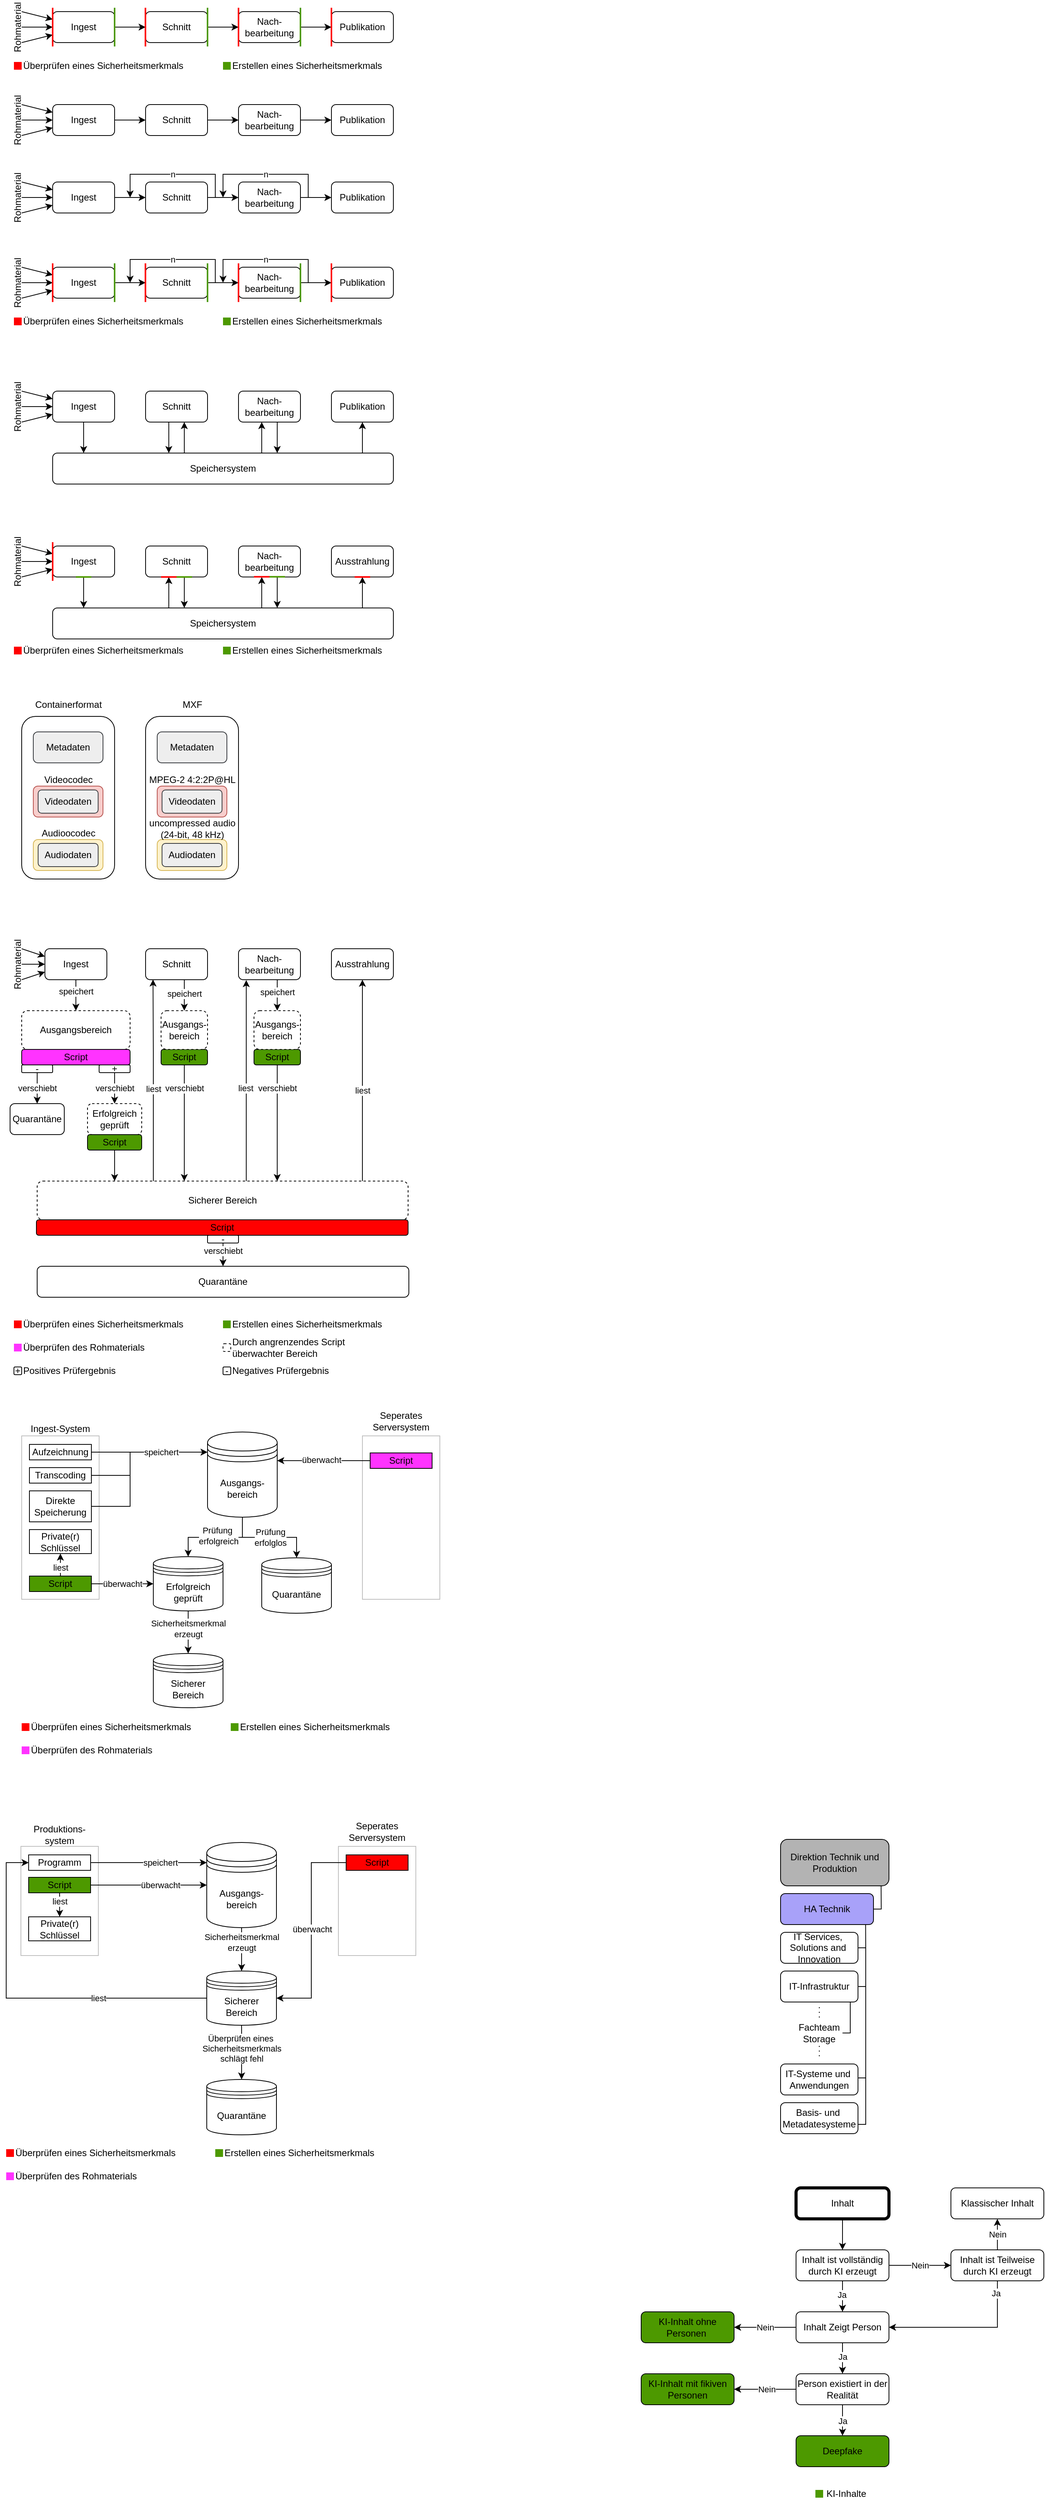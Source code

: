 <mxfile version="28.1.1">
  <diagram name="Seite-1" id="WWTvrGOokQbHTszkcPet">
    <mxGraphModel dx="1896" dy="797" grid="1" gridSize="10" guides="1" tooltips="1" connect="1" arrows="1" fold="1" page="1" pageScale="1" pageWidth="827" pageHeight="1169" math="0" shadow="0">
      <root>
        <mxCell id="0" />
        <mxCell id="kjXNbdknxgFZG0ey-R28-45" value="Produktionsprozess" parent="0" />
        <mxCell id="9w9Xh2U-Y_duheg7cGsQ-5" value="" style="edgeStyle=orthogonalEdgeStyle;rounded=0;orthogonalLoop=1;jettySize=auto;html=1;" parent="kjXNbdknxgFZG0ey-R28-45" source="9w9Xh2U-Y_duheg7cGsQ-1" target="9w9Xh2U-Y_duheg7cGsQ-2" edge="1">
          <mxGeometry relative="1" as="geometry" />
        </mxCell>
        <mxCell id="9w9Xh2U-Y_duheg7cGsQ-1" value="Ingest" style="rounded=1;whiteSpace=wrap;html=1;" parent="kjXNbdknxgFZG0ey-R28-45" vertex="1">
          <mxGeometry x="200" y="190" width="80" height="40" as="geometry" />
        </mxCell>
        <mxCell id="9w9Xh2U-Y_duheg7cGsQ-6" value="" style="edgeStyle=orthogonalEdgeStyle;rounded=0;orthogonalLoop=1;jettySize=auto;html=1;" parent="kjXNbdknxgFZG0ey-R28-45" source="9w9Xh2U-Y_duheg7cGsQ-2" target="9w9Xh2U-Y_duheg7cGsQ-3" edge="1">
          <mxGeometry relative="1" as="geometry" />
        </mxCell>
        <mxCell id="9w9Xh2U-Y_duheg7cGsQ-2" value="Schnitt" style="rounded=1;whiteSpace=wrap;html=1;" parent="kjXNbdknxgFZG0ey-R28-45" vertex="1">
          <mxGeometry x="320" y="190" width="80" height="40" as="geometry" />
        </mxCell>
        <mxCell id="9w9Xh2U-Y_duheg7cGsQ-7" value="" style="edgeStyle=orthogonalEdgeStyle;rounded=0;orthogonalLoop=1;jettySize=auto;html=1;" parent="kjXNbdknxgFZG0ey-R28-45" source="9w9Xh2U-Y_duheg7cGsQ-3" target="9w9Xh2U-Y_duheg7cGsQ-4" edge="1">
          <mxGeometry relative="1" as="geometry" />
        </mxCell>
        <mxCell id="9w9Xh2U-Y_duheg7cGsQ-3" value="Nach-&lt;div&gt;bearbeitung&lt;/div&gt;" style="rounded=1;whiteSpace=wrap;html=1;" parent="kjXNbdknxgFZG0ey-R28-45" vertex="1">
          <mxGeometry x="440" y="190" width="80" height="40" as="geometry" />
        </mxCell>
        <mxCell id="9w9Xh2U-Y_duheg7cGsQ-4" value="Publikation" style="rounded=1;whiteSpace=wrap;html=1;" parent="kjXNbdknxgFZG0ey-R28-45" vertex="1">
          <mxGeometry x="560" y="190" width="80" height="40" as="geometry" />
        </mxCell>
        <mxCell id="9w9Xh2U-Y_duheg7cGsQ-9" value="" style="endArrow=classic;html=1;rounded=0;entryX=0;entryY=0.75;entryDx=0;entryDy=0;" parent="kjXNbdknxgFZG0ey-R28-45" target="9w9Xh2U-Y_duheg7cGsQ-1" edge="1">
          <mxGeometry width="50" height="50" relative="1" as="geometry">
            <mxPoint x="160" y="230" as="sourcePoint" />
            <mxPoint x="350" y="210" as="targetPoint" />
          </mxGeometry>
        </mxCell>
        <mxCell id="9w9Xh2U-Y_duheg7cGsQ-10" value="" style="endArrow=classic;html=1;rounded=0;entryX=0;entryY=0.5;entryDx=0;entryDy=0;" parent="kjXNbdknxgFZG0ey-R28-45" target="9w9Xh2U-Y_duheg7cGsQ-1" edge="1">
          <mxGeometry width="50" height="50" relative="1" as="geometry">
            <mxPoint x="160" y="210" as="sourcePoint" />
            <mxPoint x="230" y="220" as="targetPoint" />
          </mxGeometry>
        </mxCell>
        <mxCell id="9w9Xh2U-Y_duheg7cGsQ-11" value="" style="endArrow=classic;html=1;rounded=0;entryX=0;entryY=0.25;entryDx=0;entryDy=0;" parent="kjXNbdknxgFZG0ey-R28-45" target="9w9Xh2U-Y_duheg7cGsQ-1" edge="1">
          <mxGeometry width="50" height="50" relative="1" as="geometry">
            <mxPoint x="160" y="190" as="sourcePoint" />
            <mxPoint x="180" y="190" as="targetPoint" />
          </mxGeometry>
        </mxCell>
        <mxCell id="9w9Xh2U-Y_duheg7cGsQ-12" value="Rohmaterial" style="text;html=1;align=center;verticalAlign=middle;whiteSpace=wrap;rounded=0;rotation=-90;" parent="kjXNbdknxgFZG0ey-R28-45" vertex="1">
          <mxGeometry x="120" y="205" width="70" height="10" as="geometry" />
        </mxCell>
        <mxCell id="kjXNbdknxgFZG0ey-R28-46" value="Produktionsprozess_with_loops" parent="0" />
        <mxCell id="9w9Xh2U-Y_duheg7cGsQ-31" value="" style="edgeStyle=orthogonalEdgeStyle;rounded=0;orthogonalLoop=1;jettySize=auto;html=1;" parent="kjXNbdknxgFZG0ey-R28-46" source="9w9Xh2U-Y_duheg7cGsQ-32" target="9w9Xh2U-Y_duheg7cGsQ-34" edge="1">
          <mxGeometry relative="1" as="geometry" />
        </mxCell>
        <mxCell id="9w9Xh2U-Y_duheg7cGsQ-32" value="Ingest" style="rounded=1;whiteSpace=wrap;html=1;" parent="kjXNbdknxgFZG0ey-R28-46" vertex="1">
          <mxGeometry x="200" y="290" width="80" height="40" as="geometry" />
        </mxCell>
        <mxCell id="9w9Xh2U-Y_duheg7cGsQ-33" value="" style="edgeStyle=orthogonalEdgeStyle;rounded=0;orthogonalLoop=1;jettySize=auto;html=1;" parent="kjXNbdknxgFZG0ey-R28-46" source="9w9Xh2U-Y_duheg7cGsQ-34" target="9w9Xh2U-Y_duheg7cGsQ-36" edge="1">
          <mxGeometry relative="1" as="geometry" />
        </mxCell>
        <mxCell id="9w9Xh2U-Y_duheg7cGsQ-34" value="Schnitt" style="rounded=1;whiteSpace=wrap;html=1;" parent="kjXNbdknxgFZG0ey-R28-46" vertex="1">
          <mxGeometry x="320" y="290" width="80" height="40" as="geometry" />
        </mxCell>
        <mxCell id="9w9Xh2U-Y_duheg7cGsQ-35" value="" style="edgeStyle=orthogonalEdgeStyle;rounded=0;orthogonalLoop=1;jettySize=auto;html=1;" parent="kjXNbdknxgFZG0ey-R28-46" source="9w9Xh2U-Y_duheg7cGsQ-36" target="9w9Xh2U-Y_duheg7cGsQ-37" edge="1">
          <mxGeometry relative="1" as="geometry" />
        </mxCell>
        <mxCell id="9w9Xh2U-Y_duheg7cGsQ-36" value="Nach-&lt;div&gt;bearbeitung&lt;/div&gt;" style="rounded=1;whiteSpace=wrap;html=1;" parent="kjXNbdknxgFZG0ey-R28-46" vertex="1">
          <mxGeometry x="440" y="290" width="80" height="40" as="geometry" />
        </mxCell>
        <mxCell id="9w9Xh2U-Y_duheg7cGsQ-37" value="Publikation" style="rounded=1;whiteSpace=wrap;html=1;" parent="kjXNbdknxgFZG0ey-R28-46" vertex="1">
          <mxGeometry x="560" y="290" width="80" height="40" as="geometry" />
        </mxCell>
        <mxCell id="9w9Xh2U-Y_duheg7cGsQ-38" value="" style="endArrow=classic;html=1;rounded=0;entryX=0;entryY=0.75;entryDx=0;entryDy=0;" parent="kjXNbdknxgFZG0ey-R28-46" target="9w9Xh2U-Y_duheg7cGsQ-32" edge="1">
          <mxGeometry width="50" height="50" relative="1" as="geometry">
            <mxPoint x="160" y="330" as="sourcePoint" />
            <mxPoint x="350" y="310" as="targetPoint" />
          </mxGeometry>
        </mxCell>
        <mxCell id="9w9Xh2U-Y_duheg7cGsQ-39" value="" style="endArrow=classic;html=1;rounded=0;entryX=0;entryY=0.5;entryDx=0;entryDy=0;" parent="kjXNbdknxgFZG0ey-R28-46" target="9w9Xh2U-Y_duheg7cGsQ-32" edge="1">
          <mxGeometry width="50" height="50" relative="1" as="geometry">
            <mxPoint x="160" y="310" as="sourcePoint" />
            <mxPoint x="230" y="320" as="targetPoint" />
          </mxGeometry>
        </mxCell>
        <mxCell id="9w9Xh2U-Y_duheg7cGsQ-40" value="" style="endArrow=classic;html=1;rounded=0;entryX=0;entryY=0.25;entryDx=0;entryDy=0;" parent="kjXNbdknxgFZG0ey-R28-46" target="9w9Xh2U-Y_duheg7cGsQ-32" edge="1">
          <mxGeometry width="50" height="50" relative="1" as="geometry">
            <mxPoint x="160" y="290" as="sourcePoint" />
            <mxPoint x="180" y="290" as="targetPoint" />
          </mxGeometry>
        </mxCell>
        <mxCell id="9w9Xh2U-Y_duheg7cGsQ-41" value="Rohmaterial" style="text;html=1;align=center;verticalAlign=middle;whiteSpace=wrap;rounded=0;rotation=-90;" parent="kjXNbdknxgFZG0ey-R28-46" vertex="1">
          <mxGeometry x="120" y="305" width="70" height="10" as="geometry" />
        </mxCell>
        <mxCell id="kjXNbdknxgFZG0ey-R28-60" value="n" style="endArrow=classic;html=1;rounded=0;" parent="kjXNbdknxgFZG0ey-R28-46" edge="1">
          <mxGeometry width="50" height="50" relative="1" as="geometry">
            <mxPoint x="530" y="310" as="sourcePoint" />
            <mxPoint x="420" y="310" as="targetPoint" />
            <Array as="points">
              <mxPoint x="530" y="280" />
              <mxPoint x="420" y="280" />
            </Array>
          </mxGeometry>
        </mxCell>
        <mxCell id="kjXNbdknxgFZG0ey-R28-71" value="n" style="endArrow=classic;html=1;rounded=0;" parent="kjXNbdknxgFZG0ey-R28-46" edge="1">
          <mxGeometry width="50" height="50" relative="1" as="geometry">
            <mxPoint x="410" y="310" as="sourcePoint" />
            <mxPoint x="300" y="310" as="targetPoint" />
            <Array as="points">
              <mxPoint x="410" y="280" />
              <mxPoint x="300" y="280" />
            </Array>
          </mxGeometry>
        </mxCell>
        <mxCell id="kjXNbdknxgFZG0ey-R28-47" value="Produktionsprozess_with_loops_and_transitions" style="" parent="0" />
        <mxCell id="9w9Xh2U-Y_duheg7cGsQ-13" value="" style="edgeStyle=orthogonalEdgeStyle;rounded=0;orthogonalLoop=1;jettySize=auto;html=1;" parent="kjXNbdknxgFZG0ey-R28-47" source="9w9Xh2U-Y_duheg7cGsQ-14" target="9w9Xh2U-Y_duheg7cGsQ-16" edge="1">
          <mxGeometry relative="1" as="geometry" />
        </mxCell>
        <mxCell id="9w9Xh2U-Y_duheg7cGsQ-14" value="Ingest" style="rounded=1;whiteSpace=wrap;html=1;" parent="kjXNbdknxgFZG0ey-R28-47" vertex="1">
          <mxGeometry x="200" y="400" width="80" height="40" as="geometry" />
        </mxCell>
        <mxCell id="9w9Xh2U-Y_duheg7cGsQ-15" value="" style="edgeStyle=orthogonalEdgeStyle;rounded=0;orthogonalLoop=1;jettySize=auto;html=1;" parent="kjXNbdknxgFZG0ey-R28-47" source="9w9Xh2U-Y_duheg7cGsQ-16" target="9w9Xh2U-Y_duheg7cGsQ-18" edge="1">
          <mxGeometry relative="1" as="geometry" />
        </mxCell>
        <mxCell id="9w9Xh2U-Y_duheg7cGsQ-16" value="Schnitt" style="rounded=1;whiteSpace=wrap;html=1;" parent="kjXNbdknxgFZG0ey-R28-47" vertex="1">
          <mxGeometry x="320" y="400" width="80" height="40" as="geometry" />
        </mxCell>
        <mxCell id="9w9Xh2U-Y_duheg7cGsQ-17" value="" style="edgeStyle=orthogonalEdgeStyle;rounded=0;orthogonalLoop=1;jettySize=auto;html=1;" parent="kjXNbdknxgFZG0ey-R28-47" source="9w9Xh2U-Y_duheg7cGsQ-18" target="9w9Xh2U-Y_duheg7cGsQ-19" edge="1">
          <mxGeometry relative="1" as="geometry" />
        </mxCell>
        <mxCell id="9w9Xh2U-Y_duheg7cGsQ-18" value="Nach-&lt;div&gt;bearbeitung&lt;/div&gt;" style="rounded=1;whiteSpace=wrap;html=1;" parent="kjXNbdknxgFZG0ey-R28-47" vertex="1">
          <mxGeometry x="440" y="400" width="80" height="40" as="geometry" />
        </mxCell>
        <mxCell id="9w9Xh2U-Y_duheg7cGsQ-19" value="Publikation" style="rounded=1;whiteSpace=wrap;html=1;" parent="kjXNbdknxgFZG0ey-R28-47" vertex="1">
          <mxGeometry x="560" y="400" width="80" height="40" as="geometry" />
        </mxCell>
        <mxCell id="9w9Xh2U-Y_duheg7cGsQ-20" value="" style="endArrow=classic;html=1;rounded=0;entryX=0;entryY=0.75;entryDx=0;entryDy=0;" parent="kjXNbdknxgFZG0ey-R28-47" target="9w9Xh2U-Y_duheg7cGsQ-14" edge="1">
          <mxGeometry width="50" height="50" relative="1" as="geometry">
            <mxPoint x="160" y="440" as="sourcePoint" />
            <mxPoint x="350" y="420" as="targetPoint" />
          </mxGeometry>
        </mxCell>
        <mxCell id="9w9Xh2U-Y_duheg7cGsQ-21" value="" style="endArrow=classic;html=1;rounded=0;entryX=0;entryY=0.5;entryDx=0;entryDy=0;" parent="kjXNbdknxgFZG0ey-R28-47" target="9w9Xh2U-Y_duheg7cGsQ-14" edge="1">
          <mxGeometry width="50" height="50" relative="1" as="geometry">
            <mxPoint x="160" y="420" as="sourcePoint" />
            <mxPoint x="230" y="430" as="targetPoint" />
          </mxGeometry>
        </mxCell>
        <mxCell id="9w9Xh2U-Y_duheg7cGsQ-22" value="" style="endArrow=classic;html=1;rounded=0;entryX=0;entryY=0.25;entryDx=0;entryDy=0;" parent="kjXNbdknxgFZG0ey-R28-47" target="9w9Xh2U-Y_duheg7cGsQ-14" edge="1">
          <mxGeometry width="50" height="50" relative="1" as="geometry">
            <mxPoint x="160" y="400" as="sourcePoint" />
            <mxPoint x="180" y="400" as="targetPoint" />
          </mxGeometry>
        </mxCell>
        <mxCell id="9w9Xh2U-Y_duheg7cGsQ-23" value="Rohmaterial" style="text;html=1;align=center;verticalAlign=middle;whiteSpace=wrap;rounded=0;rotation=-90;" parent="kjXNbdknxgFZG0ey-R28-47" vertex="1">
          <mxGeometry x="120" y="415" width="70" height="10" as="geometry" />
        </mxCell>
        <mxCell id="9w9Xh2U-Y_duheg7cGsQ-24" value="" style="endArrow=none;html=1;rounded=0;strokeWidth=2;strokeColor=#FF0000;" parent="kjXNbdknxgFZG0ey-R28-47" edge="1">
          <mxGeometry width="50" height="50" relative="1" as="geometry">
            <mxPoint x="200" y="445" as="sourcePoint" />
            <mxPoint x="200" y="395" as="targetPoint" />
          </mxGeometry>
        </mxCell>
        <mxCell id="9w9Xh2U-Y_duheg7cGsQ-25" value="" style="endArrow=none;html=1;rounded=0;strokeWidth=2;strokeColor=#FF0000;" parent="kjXNbdknxgFZG0ey-R28-47" edge="1">
          <mxGeometry width="50" height="50" relative="1" as="geometry">
            <mxPoint x="319.81" y="445" as="sourcePoint" />
            <mxPoint x="319.81" y="395" as="targetPoint" />
          </mxGeometry>
        </mxCell>
        <mxCell id="9w9Xh2U-Y_duheg7cGsQ-26" value="" style="endArrow=none;html=1;rounded=0;strokeWidth=2;strokeColor=#FF0000;" parent="kjXNbdknxgFZG0ey-R28-47" edge="1">
          <mxGeometry width="50" height="50" relative="1" as="geometry">
            <mxPoint x="440" y="445" as="sourcePoint" />
            <mxPoint x="440" y="395" as="targetPoint" />
          </mxGeometry>
        </mxCell>
        <mxCell id="9w9Xh2U-Y_duheg7cGsQ-27" value="" style="endArrow=none;html=1;rounded=0;strokeWidth=2;strokeColor=#FF0000;" parent="kjXNbdknxgFZG0ey-R28-47" edge="1">
          <mxGeometry width="50" height="50" relative="1" as="geometry">
            <mxPoint x="560" y="445" as="sourcePoint" />
            <mxPoint x="560" y="395" as="targetPoint" />
          </mxGeometry>
        </mxCell>
        <mxCell id="9w9Xh2U-Y_duheg7cGsQ-28" value="" style="endArrow=none;html=1;rounded=0;strokeWidth=2;strokeColor=#4D9900;fillColor=#d5e8d4;" parent="kjXNbdknxgFZG0ey-R28-47" edge="1">
          <mxGeometry width="50" height="50" relative="1" as="geometry">
            <mxPoint x="280" y="445" as="sourcePoint" />
            <mxPoint x="280" y="395" as="targetPoint" />
          </mxGeometry>
        </mxCell>
        <mxCell id="9w9Xh2U-Y_duheg7cGsQ-29" value="" style="endArrow=none;html=1;rounded=0;strokeWidth=2;strokeColor=#4D9900;fillColor=#d5e8d4;" parent="kjXNbdknxgFZG0ey-R28-47" edge="1">
          <mxGeometry width="50" height="50" relative="1" as="geometry">
            <mxPoint x="400" y="445" as="sourcePoint" />
            <mxPoint x="400" y="395" as="targetPoint" />
          </mxGeometry>
        </mxCell>
        <mxCell id="9w9Xh2U-Y_duheg7cGsQ-30" value="" style="endArrow=none;html=1;rounded=0;strokeWidth=2;strokeColor=#4D9900;fillColor=#d5e8d4;" parent="kjXNbdknxgFZG0ey-R28-47" edge="1">
          <mxGeometry width="50" height="50" relative="1" as="geometry">
            <mxPoint x="520" y="445" as="sourcePoint" />
            <mxPoint x="520" y="395" as="targetPoint" />
          </mxGeometry>
        </mxCell>
        <mxCell id="9w9Xh2U-Y_duheg7cGsQ-102" value="" style="whiteSpace=wrap;html=1;aspect=fixed;strokeColor=none;fillColor=light-dark(#ff0000, #ededed);" parent="kjXNbdknxgFZG0ey-R28-47" vertex="1">
          <mxGeometry x="150" y="465" width="10" height="10" as="geometry" />
        </mxCell>
        <mxCell id="9w9Xh2U-Y_duheg7cGsQ-103" value="" style="whiteSpace=wrap;html=1;aspect=fixed;strokeColor=none;fillColor=light-dark(#4D9900,#EDEDED);" parent="kjXNbdknxgFZG0ey-R28-47" vertex="1">
          <mxGeometry x="420" y="465" width="10" height="10" as="geometry" />
        </mxCell>
        <mxCell id="9w9Xh2U-Y_duheg7cGsQ-104" value="Überprüfen eines Sicherheitsmerkmals" style="text;html=1;align=left;verticalAlign=middle;whiteSpace=wrap;rounded=0;" parent="kjXNbdknxgFZG0ey-R28-47" vertex="1">
          <mxGeometry x="160" y="465" width="210" height="10" as="geometry" />
        </mxCell>
        <mxCell id="9w9Xh2U-Y_duheg7cGsQ-105" value="Erstellen&amp;nbsp;eines Sicherheitsmerkmals" style="text;html=1;align=left;verticalAlign=middle;whiteSpace=wrap;rounded=0;" parent="kjXNbdknxgFZG0ey-R28-47" vertex="1">
          <mxGeometry x="430" y="465" width="210" height="10" as="geometry" />
        </mxCell>
        <mxCell id="kjXNbdknxgFZG0ey-R28-65" value="n" style="endArrow=classic;html=1;rounded=0;" parent="kjXNbdknxgFZG0ey-R28-47" edge="1">
          <mxGeometry width="50" height="50" relative="1" as="geometry">
            <mxPoint x="530" y="420" as="sourcePoint" />
            <mxPoint x="420" y="420" as="targetPoint" />
            <Array as="points">
              <mxPoint x="530" y="390" />
              <mxPoint x="420" y="390" />
            </Array>
          </mxGeometry>
        </mxCell>
        <mxCell id="kjXNbdknxgFZG0ey-R28-72" value="n" style="endArrow=classic;html=1;rounded=0;" parent="kjXNbdknxgFZG0ey-R28-47" edge="1">
          <mxGeometry width="50" height="50" relative="1" as="geometry">
            <mxPoint x="410" y="420" as="sourcePoint" />
            <mxPoint x="300" y="420" as="targetPoint" />
            <Array as="points">
              <mxPoint x="410" y="390" />
              <mxPoint x="300" y="390" />
            </Array>
          </mxGeometry>
        </mxCell>
        <mxCell id="kjXNbdknxgFZG0ey-R28-48" value="Produktionsprozess_with_storage" parent="0" />
        <mxCell id="9w9Xh2U-Y_duheg7cGsQ-60" value="" style="edgeStyle=orthogonalEdgeStyle;rounded=0;orthogonalLoop=1;jettySize=auto;html=1;" parent="kjXNbdknxgFZG0ey-R28-48" source="9w9Xh2U-Y_duheg7cGsQ-49" target="9w9Xh2U-Y_duheg7cGsQ-59" edge="1">
          <mxGeometry relative="1" as="geometry">
            <Array as="points">
              <mxPoint x="240" y="630" />
              <mxPoint x="240" y="630" />
            </Array>
          </mxGeometry>
        </mxCell>
        <mxCell id="9w9Xh2U-Y_duheg7cGsQ-49" value="Ingest" style="rounded=1;whiteSpace=wrap;html=1;" parent="kjXNbdknxgFZG0ey-R28-48" vertex="1">
          <mxGeometry x="200" y="560" width="80" height="40" as="geometry" />
        </mxCell>
        <mxCell id="9w9Xh2U-Y_duheg7cGsQ-61" value="" style="edgeStyle=orthogonalEdgeStyle;rounded=0;orthogonalLoop=1;jettySize=auto;html=1;" parent="kjXNbdknxgFZG0ey-R28-48" source="9w9Xh2U-Y_duheg7cGsQ-51" target="9w9Xh2U-Y_duheg7cGsQ-59" edge="1">
          <mxGeometry relative="1" as="geometry">
            <Array as="points">
              <mxPoint x="350" y="610" />
              <mxPoint x="350" y="610" />
            </Array>
          </mxGeometry>
        </mxCell>
        <mxCell id="9w9Xh2U-Y_duheg7cGsQ-51" value="Schnitt" style="rounded=1;whiteSpace=wrap;html=1;" parent="kjXNbdknxgFZG0ey-R28-48" vertex="1">
          <mxGeometry x="320" y="560" width="80" height="40" as="geometry" />
        </mxCell>
        <mxCell id="9w9Xh2U-Y_duheg7cGsQ-65" value="" style="edgeStyle=orthogonalEdgeStyle;rounded=0;orthogonalLoop=1;jettySize=auto;html=1;" parent="kjXNbdknxgFZG0ey-R28-48" source="9w9Xh2U-Y_duheg7cGsQ-53" target="9w9Xh2U-Y_duheg7cGsQ-59" edge="1">
          <mxGeometry relative="1" as="geometry">
            <Array as="points">
              <mxPoint x="490" y="610" />
              <mxPoint x="490" y="610" />
            </Array>
          </mxGeometry>
        </mxCell>
        <mxCell id="9w9Xh2U-Y_duheg7cGsQ-53" value="Nach-&lt;div&gt;bearbeitung&lt;/div&gt;" style="rounded=1;whiteSpace=wrap;html=1;" parent="kjXNbdknxgFZG0ey-R28-48" vertex="1">
          <mxGeometry x="440" y="560" width="80" height="40" as="geometry" />
        </mxCell>
        <mxCell id="9w9Xh2U-Y_duheg7cGsQ-54" value="Publikation" style="rounded=1;whiteSpace=wrap;html=1;" parent="kjXNbdknxgFZG0ey-R28-48" vertex="1">
          <mxGeometry x="560" y="560" width="80" height="40" as="geometry" />
        </mxCell>
        <mxCell id="9w9Xh2U-Y_duheg7cGsQ-55" value="" style="endArrow=classic;html=1;rounded=0;entryX=0;entryY=0.75;entryDx=0;entryDy=0;" parent="kjXNbdknxgFZG0ey-R28-48" target="9w9Xh2U-Y_duheg7cGsQ-49" edge="1">
          <mxGeometry width="50" height="50" relative="1" as="geometry">
            <mxPoint x="160" y="600" as="sourcePoint" />
            <mxPoint x="350" y="580" as="targetPoint" />
          </mxGeometry>
        </mxCell>
        <mxCell id="9w9Xh2U-Y_duheg7cGsQ-56" value="" style="endArrow=classic;html=1;rounded=0;entryX=0;entryY=0.5;entryDx=0;entryDy=0;" parent="kjXNbdknxgFZG0ey-R28-48" target="9w9Xh2U-Y_duheg7cGsQ-49" edge="1">
          <mxGeometry width="50" height="50" relative="1" as="geometry">
            <mxPoint x="160" y="580" as="sourcePoint" />
            <mxPoint x="230" y="590" as="targetPoint" />
          </mxGeometry>
        </mxCell>
        <mxCell id="9w9Xh2U-Y_duheg7cGsQ-57" value="" style="endArrow=classic;html=1;rounded=0;entryX=0;entryY=0.25;entryDx=0;entryDy=0;" parent="kjXNbdknxgFZG0ey-R28-48" target="9w9Xh2U-Y_duheg7cGsQ-49" edge="1">
          <mxGeometry width="50" height="50" relative="1" as="geometry">
            <mxPoint x="160" y="560" as="sourcePoint" />
            <mxPoint x="180" y="560" as="targetPoint" />
          </mxGeometry>
        </mxCell>
        <mxCell id="9w9Xh2U-Y_duheg7cGsQ-58" value="Rohmaterial" style="text;html=1;align=center;verticalAlign=middle;whiteSpace=wrap;rounded=0;rotation=-90;" parent="kjXNbdknxgFZG0ey-R28-48" vertex="1">
          <mxGeometry x="120" y="575" width="70" height="10" as="geometry" />
        </mxCell>
        <mxCell id="9w9Xh2U-Y_duheg7cGsQ-62" value="" style="edgeStyle=orthogonalEdgeStyle;rounded=0;orthogonalLoop=1;jettySize=auto;html=1;entryX=0.5;entryY=1;entryDx=0;entryDy=0;" parent="kjXNbdknxgFZG0ey-R28-48" edge="1">
          <mxGeometry relative="1" as="geometry">
            <mxPoint x="370.0" y="640" as="sourcePoint" />
            <mxPoint x="370" y="600" as="targetPoint" />
            <Array as="points">
              <mxPoint x="370" y="630" />
              <mxPoint x="370" y="630" />
            </Array>
          </mxGeometry>
        </mxCell>
        <mxCell id="9w9Xh2U-Y_duheg7cGsQ-63" value="" style="edgeStyle=orthogonalEdgeStyle;rounded=0;orthogonalLoop=1;jettySize=auto;html=1;" parent="kjXNbdknxgFZG0ey-R28-48" source="9w9Xh2U-Y_duheg7cGsQ-59" target="9w9Xh2U-Y_duheg7cGsQ-53" edge="1">
          <mxGeometry relative="1" as="geometry">
            <Array as="points">
              <mxPoint x="470" y="610" />
              <mxPoint x="470" y="610" />
            </Array>
          </mxGeometry>
        </mxCell>
        <mxCell id="9w9Xh2U-Y_duheg7cGsQ-66" value="" style="edgeStyle=orthogonalEdgeStyle;rounded=0;orthogonalLoop=1;jettySize=auto;html=1;entryX=0.5;entryY=1;entryDx=0;entryDy=0;" parent="kjXNbdknxgFZG0ey-R28-48" source="9w9Xh2U-Y_duheg7cGsQ-59" target="9w9Xh2U-Y_duheg7cGsQ-54" edge="1">
          <mxGeometry relative="1" as="geometry">
            <Array as="points">
              <mxPoint x="600" y="620" />
              <mxPoint x="600" y="620" />
            </Array>
          </mxGeometry>
        </mxCell>
        <mxCell id="9w9Xh2U-Y_duheg7cGsQ-59" value="Speichersystem" style="rounded=1;whiteSpace=wrap;html=1;" parent="kjXNbdknxgFZG0ey-R28-48" vertex="1">
          <mxGeometry x="200" y="640" width="440" height="40" as="geometry" />
        </mxCell>
        <mxCell id="kjXNbdknxgFZG0ey-R28-49" value="Produktionsprozess_with_storage_and_transitions" parent="0" />
        <mxCell id="9w9Xh2U-Y_duheg7cGsQ-67" value="" style="edgeStyle=orthogonalEdgeStyle;rounded=0;orthogonalLoop=1;jettySize=auto;html=1;" parent="kjXNbdknxgFZG0ey-R28-49" source="9w9Xh2U-Y_duheg7cGsQ-68" target="9w9Xh2U-Y_duheg7cGsQ-81" edge="1">
          <mxGeometry relative="1" as="geometry">
            <Array as="points">
              <mxPoint x="240" y="830" />
              <mxPoint x="240" y="830" />
            </Array>
          </mxGeometry>
        </mxCell>
        <mxCell id="9w9Xh2U-Y_duheg7cGsQ-68" value="Ingest" style="rounded=1;whiteSpace=wrap;html=1;" parent="kjXNbdknxgFZG0ey-R28-49" vertex="1">
          <mxGeometry x="200" y="760" width="80" height="40" as="geometry" />
        </mxCell>
        <mxCell id="9w9Xh2U-Y_duheg7cGsQ-91" value="" style="edgeStyle=orthogonalEdgeStyle;rounded=0;orthogonalLoop=1;jettySize=auto;html=1;" parent="kjXNbdknxgFZG0ey-R28-49" source="9w9Xh2U-Y_duheg7cGsQ-70" target="9w9Xh2U-Y_duheg7cGsQ-81" edge="1">
          <mxGeometry relative="1" as="geometry">
            <Array as="points">
              <mxPoint x="370" y="830" />
              <mxPoint x="370" y="830" />
            </Array>
          </mxGeometry>
        </mxCell>
        <mxCell id="9w9Xh2U-Y_duheg7cGsQ-70" value="Schnitt" style="rounded=1;whiteSpace=wrap;html=1;" parent="kjXNbdknxgFZG0ey-R28-49" vertex="1">
          <mxGeometry x="320" y="760" width="80" height="40" as="geometry" />
        </mxCell>
        <mxCell id="9w9Xh2U-Y_duheg7cGsQ-71" value="" style="edgeStyle=orthogonalEdgeStyle;rounded=0;orthogonalLoop=1;jettySize=auto;html=1;" parent="kjXNbdknxgFZG0ey-R28-49" source="9w9Xh2U-Y_duheg7cGsQ-72" target="9w9Xh2U-Y_duheg7cGsQ-81" edge="1">
          <mxGeometry relative="1" as="geometry">
            <Array as="points">
              <mxPoint x="490" y="810" />
              <mxPoint x="490" y="810" />
            </Array>
          </mxGeometry>
        </mxCell>
        <mxCell id="9w9Xh2U-Y_duheg7cGsQ-72" value="Nach-&lt;div&gt;bearbeitung&lt;/div&gt;" style="rounded=1;whiteSpace=wrap;html=1;" parent="kjXNbdknxgFZG0ey-R28-49" vertex="1">
          <mxGeometry x="440" y="760" width="80" height="40" as="geometry" />
        </mxCell>
        <mxCell id="9w9Xh2U-Y_duheg7cGsQ-73" value="Ausstrahlung" style="rounded=1;whiteSpace=wrap;html=1;" parent="kjXNbdknxgFZG0ey-R28-49" vertex="1">
          <mxGeometry x="560" y="760" width="80" height="40" as="geometry" />
        </mxCell>
        <mxCell id="9w9Xh2U-Y_duheg7cGsQ-74" value="" style="endArrow=classic;html=1;rounded=0;entryX=0;entryY=0.75;entryDx=0;entryDy=0;" parent="kjXNbdknxgFZG0ey-R28-49" target="9w9Xh2U-Y_duheg7cGsQ-68" edge="1">
          <mxGeometry width="50" height="50" relative="1" as="geometry">
            <mxPoint x="160" y="800" as="sourcePoint" />
            <mxPoint x="350" y="780" as="targetPoint" />
          </mxGeometry>
        </mxCell>
        <mxCell id="9w9Xh2U-Y_duheg7cGsQ-75" value="" style="endArrow=classic;html=1;rounded=0;entryX=0;entryY=0.5;entryDx=0;entryDy=0;" parent="kjXNbdknxgFZG0ey-R28-49" target="9w9Xh2U-Y_duheg7cGsQ-68" edge="1">
          <mxGeometry width="50" height="50" relative="1" as="geometry">
            <mxPoint x="160" y="780" as="sourcePoint" />
            <mxPoint x="230" y="790" as="targetPoint" />
          </mxGeometry>
        </mxCell>
        <mxCell id="9w9Xh2U-Y_duheg7cGsQ-76" value="" style="endArrow=classic;html=1;rounded=0;entryX=0;entryY=0.25;entryDx=0;entryDy=0;" parent="kjXNbdknxgFZG0ey-R28-49" target="9w9Xh2U-Y_duheg7cGsQ-68" edge="1">
          <mxGeometry width="50" height="50" relative="1" as="geometry">
            <mxPoint x="160" y="760" as="sourcePoint" />
            <mxPoint x="180" y="760" as="targetPoint" />
          </mxGeometry>
        </mxCell>
        <mxCell id="9w9Xh2U-Y_duheg7cGsQ-77" value="Rohmaterial" style="text;html=1;align=center;verticalAlign=middle;whiteSpace=wrap;rounded=0;rotation=-90;" parent="kjXNbdknxgFZG0ey-R28-49" vertex="1">
          <mxGeometry x="120" y="775" width="70" height="10" as="geometry" />
        </mxCell>
        <mxCell id="9w9Xh2U-Y_duheg7cGsQ-79" value="" style="edgeStyle=orthogonalEdgeStyle;rounded=0;orthogonalLoop=1;jettySize=auto;html=1;" parent="kjXNbdknxgFZG0ey-R28-49" source="9w9Xh2U-Y_duheg7cGsQ-81" target="9w9Xh2U-Y_duheg7cGsQ-72" edge="1">
          <mxGeometry relative="1" as="geometry">
            <Array as="points">
              <mxPoint x="470" y="810" />
              <mxPoint x="470" y="810" />
            </Array>
          </mxGeometry>
        </mxCell>
        <mxCell id="9w9Xh2U-Y_duheg7cGsQ-80" value="" style="edgeStyle=orthogonalEdgeStyle;rounded=0;orthogonalLoop=1;jettySize=auto;html=1;entryX=0.5;entryY=1;entryDx=0;entryDy=0;" parent="kjXNbdknxgFZG0ey-R28-49" source="9w9Xh2U-Y_duheg7cGsQ-81" target="9w9Xh2U-Y_duheg7cGsQ-73" edge="1">
          <mxGeometry relative="1" as="geometry">
            <Array as="points">
              <mxPoint x="600" y="820" />
              <mxPoint x="600" y="820" />
            </Array>
          </mxGeometry>
        </mxCell>
        <mxCell id="9w9Xh2U-Y_duheg7cGsQ-90" value="" style="edgeStyle=orthogonalEdgeStyle;rounded=0;orthogonalLoop=1;jettySize=auto;html=1;" parent="kjXNbdknxgFZG0ey-R28-49" source="9w9Xh2U-Y_duheg7cGsQ-81" edge="1">
          <mxGeometry relative="1" as="geometry">
            <mxPoint x="350" y="800" as="targetPoint" />
            <Array as="points">
              <mxPoint x="350" y="830" />
              <mxPoint x="350" y="830" />
            </Array>
          </mxGeometry>
        </mxCell>
        <mxCell id="9w9Xh2U-Y_duheg7cGsQ-81" value="Speichersystem" style="rounded=1;whiteSpace=wrap;html=1;" parent="kjXNbdknxgFZG0ey-R28-49" vertex="1">
          <mxGeometry x="200" y="840" width="440" height="40" as="geometry" />
        </mxCell>
        <mxCell id="9w9Xh2U-Y_duheg7cGsQ-82" value="" style="endArrow=none;html=1;rounded=0;strokeWidth=2;strokeColor=#FF0000;" parent="kjXNbdknxgFZG0ey-R28-49" edge="1">
          <mxGeometry width="50" height="50" relative="1" as="geometry">
            <mxPoint x="200" y="805" as="sourcePoint" />
            <mxPoint x="200" y="755" as="targetPoint" />
          </mxGeometry>
        </mxCell>
        <mxCell id="9w9Xh2U-Y_duheg7cGsQ-83" value="" style="endArrow=none;html=1;rounded=0;strokeWidth=2;strokeColor=#4D9900;" parent="kjXNbdknxgFZG0ey-R28-49" edge="1">
          <mxGeometry width="50" height="50" relative="1" as="geometry">
            <mxPoint x="250" y="800" as="sourcePoint" />
            <mxPoint x="230" y="800" as="targetPoint" />
          </mxGeometry>
        </mxCell>
        <mxCell id="9w9Xh2U-Y_duheg7cGsQ-84" value="" style="endArrow=none;html=1;rounded=0;strokeWidth=2;strokeColor=#4D9900;" parent="kjXNbdknxgFZG0ey-R28-49" edge="1">
          <mxGeometry width="50" height="50" relative="1" as="geometry">
            <mxPoint x="380" y="800" as="sourcePoint" />
            <mxPoint x="360" y="800" as="targetPoint" />
          </mxGeometry>
        </mxCell>
        <mxCell id="9w9Xh2U-Y_duheg7cGsQ-85" value="" style="endArrow=none;html=1;rounded=0;strokeWidth=2;strokeColor=#FF0000;" parent="kjXNbdknxgFZG0ey-R28-49" edge="1">
          <mxGeometry width="50" height="50" relative="1" as="geometry">
            <mxPoint x="340" y="800" as="sourcePoint" />
            <mxPoint x="360" y="800" as="targetPoint" />
          </mxGeometry>
        </mxCell>
        <mxCell id="9w9Xh2U-Y_duheg7cGsQ-86" value="" style="endArrow=none;html=1;rounded=0;strokeWidth=2;strokeColor=#4D9900;" parent="kjXNbdknxgFZG0ey-R28-49" edge="1">
          <mxGeometry width="50" height="50" relative="1" as="geometry">
            <mxPoint x="500" y="799.73" as="sourcePoint" />
            <mxPoint x="480" y="799.73" as="targetPoint" />
          </mxGeometry>
        </mxCell>
        <mxCell id="9w9Xh2U-Y_duheg7cGsQ-87" value="" style="endArrow=none;html=1;rounded=0;strokeWidth=2;strokeColor=#FF0000;" parent="kjXNbdknxgFZG0ey-R28-49" edge="1">
          <mxGeometry width="50" height="50" relative="1" as="geometry">
            <mxPoint x="460" y="799.73" as="sourcePoint" />
            <mxPoint x="480" y="799.73" as="targetPoint" />
          </mxGeometry>
        </mxCell>
        <mxCell id="9w9Xh2U-Y_duheg7cGsQ-89" value="" style="endArrow=none;html=1;rounded=0;strokeWidth=2;strokeColor=#FF0000;" parent="kjXNbdknxgFZG0ey-R28-49" edge="1">
          <mxGeometry width="50" height="50" relative="1" as="geometry">
            <mxPoint x="590" y="800" as="sourcePoint" />
            <mxPoint x="610" y="800" as="targetPoint" />
          </mxGeometry>
        </mxCell>
        <mxCell id="9w9Xh2U-Y_duheg7cGsQ-95" value="" style="whiteSpace=wrap;html=1;aspect=fixed;strokeColor=none;fillColor=light-dark(#ff0000, #ededed);" parent="kjXNbdknxgFZG0ey-R28-49" vertex="1">
          <mxGeometry x="150" y="890" width="10" height="10" as="geometry" />
        </mxCell>
        <mxCell id="9w9Xh2U-Y_duheg7cGsQ-98" value="" style="whiteSpace=wrap;html=1;aspect=fixed;strokeColor=none;fillColor=light-dark(#4D9900,#EDEDED);" parent="kjXNbdknxgFZG0ey-R28-49" vertex="1">
          <mxGeometry x="420" y="890" width="10" height="10" as="geometry" />
        </mxCell>
        <mxCell id="9w9Xh2U-Y_duheg7cGsQ-100" value="Überprüfen eines Sicherheitsmerkmals" style="text;html=1;align=left;verticalAlign=middle;whiteSpace=wrap;rounded=0;" parent="kjXNbdknxgFZG0ey-R28-49" vertex="1">
          <mxGeometry x="160" y="890" width="210" height="10" as="geometry" />
        </mxCell>
        <mxCell id="9w9Xh2U-Y_duheg7cGsQ-101" value="Erstellen&amp;nbsp;eines Sicherheitsmerkmals" style="text;html=1;align=left;verticalAlign=middle;whiteSpace=wrap;rounded=0;" parent="kjXNbdknxgFZG0ey-R28-49" vertex="1">
          <mxGeometry x="430" y="890" width="210" height="10" as="geometry" />
        </mxCell>
        <mxCell id="P6iB7T7O2YDKpYpo3pcA-0" value="Produktionsprozess_with_transitions" style="" parent="0" />
        <mxCell id="P6iB7T7O2YDKpYpo3pcA-1" value="" style="edgeStyle=orthogonalEdgeStyle;rounded=0;orthogonalLoop=1;jettySize=auto;html=1;" parent="P6iB7T7O2YDKpYpo3pcA-0" source="P6iB7T7O2YDKpYpo3pcA-2" target="P6iB7T7O2YDKpYpo3pcA-4" edge="1">
          <mxGeometry relative="1" as="geometry" />
        </mxCell>
        <mxCell id="P6iB7T7O2YDKpYpo3pcA-2" value="Ingest" style="rounded=1;whiteSpace=wrap;html=1;" parent="P6iB7T7O2YDKpYpo3pcA-0" vertex="1">
          <mxGeometry x="200" y="70" width="80" height="40" as="geometry" />
        </mxCell>
        <mxCell id="P6iB7T7O2YDKpYpo3pcA-3" value="" style="edgeStyle=orthogonalEdgeStyle;rounded=0;orthogonalLoop=1;jettySize=auto;html=1;" parent="P6iB7T7O2YDKpYpo3pcA-0" source="P6iB7T7O2YDKpYpo3pcA-4" target="P6iB7T7O2YDKpYpo3pcA-6" edge="1">
          <mxGeometry relative="1" as="geometry" />
        </mxCell>
        <mxCell id="P6iB7T7O2YDKpYpo3pcA-4" value="Schnitt" style="rounded=1;whiteSpace=wrap;html=1;" parent="P6iB7T7O2YDKpYpo3pcA-0" vertex="1">
          <mxGeometry x="320" y="70" width="80" height="40" as="geometry" />
        </mxCell>
        <mxCell id="P6iB7T7O2YDKpYpo3pcA-5" value="" style="edgeStyle=orthogonalEdgeStyle;rounded=0;orthogonalLoop=1;jettySize=auto;html=1;" parent="P6iB7T7O2YDKpYpo3pcA-0" source="P6iB7T7O2YDKpYpo3pcA-6" target="P6iB7T7O2YDKpYpo3pcA-7" edge="1">
          <mxGeometry relative="1" as="geometry" />
        </mxCell>
        <mxCell id="P6iB7T7O2YDKpYpo3pcA-6" value="Nach-&lt;div&gt;bearbeitung&lt;/div&gt;" style="rounded=1;whiteSpace=wrap;html=1;" parent="P6iB7T7O2YDKpYpo3pcA-0" vertex="1">
          <mxGeometry x="440" y="70" width="80" height="40" as="geometry" />
        </mxCell>
        <mxCell id="P6iB7T7O2YDKpYpo3pcA-7" value="Publikation" style="rounded=1;whiteSpace=wrap;html=1;" parent="P6iB7T7O2YDKpYpo3pcA-0" vertex="1">
          <mxGeometry x="560" y="70" width="80" height="40" as="geometry" />
        </mxCell>
        <mxCell id="P6iB7T7O2YDKpYpo3pcA-8" value="" style="endArrow=classic;html=1;rounded=0;entryX=0;entryY=0.75;entryDx=0;entryDy=0;" parent="P6iB7T7O2YDKpYpo3pcA-0" target="P6iB7T7O2YDKpYpo3pcA-2" edge="1">
          <mxGeometry width="50" height="50" relative="1" as="geometry">
            <mxPoint x="160" y="110" as="sourcePoint" />
            <mxPoint x="350" y="90" as="targetPoint" />
          </mxGeometry>
        </mxCell>
        <mxCell id="P6iB7T7O2YDKpYpo3pcA-9" value="" style="endArrow=classic;html=1;rounded=0;entryX=0;entryY=0.5;entryDx=0;entryDy=0;" parent="P6iB7T7O2YDKpYpo3pcA-0" target="P6iB7T7O2YDKpYpo3pcA-2" edge="1">
          <mxGeometry width="50" height="50" relative="1" as="geometry">
            <mxPoint x="160" y="90" as="sourcePoint" />
            <mxPoint x="230" y="100" as="targetPoint" />
          </mxGeometry>
        </mxCell>
        <mxCell id="P6iB7T7O2YDKpYpo3pcA-10" value="" style="endArrow=classic;html=1;rounded=0;entryX=0;entryY=0.25;entryDx=0;entryDy=0;" parent="P6iB7T7O2YDKpYpo3pcA-0" target="P6iB7T7O2YDKpYpo3pcA-2" edge="1">
          <mxGeometry width="50" height="50" relative="1" as="geometry">
            <mxPoint x="160" y="70" as="sourcePoint" />
            <mxPoint x="180" y="70" as="targetPoint" />
          </mxGeometry>
        </mxCell>
        <mxCell id="P6iB7T7O2YDKpYpo3pcA-11" value="Rohmaterial" style="text;html=1;align=center;verticalAlign=middle;whiteSpace=wrap;rounded=0;rotation=-90;" parent="P6iB7T7O2YDKpYpo3pcA-0" vertex="1">
          <mxGeometry x="120" y="85" width="70" height="10" as="geometry" />
        </mxCell>
        <mxCell id="P6iB7T7O2YDKpYpo3pcA-12" value="" style="endArrow=none;html=1;rounded=0;strokeWidth=2;strokeColor=#FF0000;" parent="P6iB7T7O2YDKpYpo3pcA-0" edge="1">
          <mxGeometry width="50" height="50" relative="1" as="geometry">
            <mxPoint x="200" y="115" as="sourcePoint" />
            <mxPoint x="200" y="65" as="targetPoint" />
          </mxGeometry>
        </mxCell>
        <mxCell id="P6iB7T7O2YDKpYpo3pcA-13" value="" style="endArrow=none;html=1;rounded=0;strokeWidth=2;strokeColor=#FF0000;" parent="P6iB7T7O2YDKpYpo3pcA-0" edge="1">
          <mxGeometry width="50" height="50" relative="1" as="geometry">
            <mxPoint x="319.81" y="115" as="sourcePoint" />
            <mxPoint x="319.81" y="65" as="targetPoint" />
          </mxGeometry>
        </mxCell>
        <mxCell id="P6iB7T7O2YDKpYpo3pcA-14" value="" style="endArrow=none;html=1;rounded=0;strokeWidth=2;strokeColor=#FF0000;" parent="P6iB7T7O2YDKpYpo3pcA-0" edge="1">
          <mxGeometry width="50" height="50" relative="1" as="geometry">
            <mxPoint x="440" y="115" as="sourcePoint" />
            <mxPoint x="440" y="65" as="targetPoint" />
          </mxGeometry>
        </mxCell>
        <mxCell id="P6iB7T7O2YDKpYpo3pcA-15" value="" style="endArrow=none;html=1;rounded=0;strokeWidth=2;strokeColor=#FF0000;" parent="P6iB7T7O2YDKpYpo3pcA-0" edge="1">
          <mxGeometry width="50" height="50" relative="1" as="geometry">
            <mxPoint x="560" y="115" as="sourcePoint" />
            <mxPoint x="560" y="65" as="targetPoint" />
          </mxGeometry>
        </mxCell>
        <mxCell id="P6iB7T7O2YDKpYpo3pcA-16" value="" style="endArrow=none;html=1;rounded=0;strokeWidth=2;strokeColor=#4D9900;fillColor=#d5e8d4;" parent="P6iB7T7O2YDKpYpo3pcA-0" edge="1">
          <mxGeometry width="50" height="50" relative="1" as="geometry">
            <mxPoint x="280" y="115" as="sourcePoint" />
            <mxPoint x="280" y="65" as="targetPoint" />
          </mxGeometry>
        </mxCell>
        <mxCell id="P6iB7T7O2YDKpYpo3pcA-17" value="" style="endArrow=none;html=1;rounded=0;strokeWidth=2;strokeColor=#4D9900;fillColor=#d5e8d4;" parent="P6iB7T7O2YDKpYpo3pcA-0" edge="1">
          <mxGeometry width="50" height="50" relative="1" as="geometry">
            <mxPoint x="400" y="115" as="sourcePoint" />
            <mxPoint x="400" y="65" as="targetPoint" />
          </mxGeometry>
        </mxCell>
        <mxCell id="P6iB7T7O2YDKpYpo3pcA-18" value="" style="endArrow=none;html=1;rounded=0;strokeWidth=2;strokeColor=#4D9900;fillColor=#d5e8d4;" parent="P6iB7T7O2YDKpYpo3pcA-0" edge="1">
          <mxGeometry width="50" height="50" relative="1" as="geometry">
            <mxPoint x="520" y="115" as="sourcePoint" />
            <mxPoint x="520" y="65" as="targetPoint" />
          </mxGeometry>
        </mxCell>
        <mxCell id="P6iB7T7O2YDKpYpo3pcA-19" value="" style="whiteSpace=wrap;html=1;aspect=fixed;strokeColor=none;fillColor=light-dark(#ff0000, #ededed);" parent="P6iB7T7O2YDKpYpo3pcA-0" vertex="1">
          <mxGeometry x="150" y="135" width="10" height="10" as="geometry" />
        </mxCell>
        <mxCell id="P6iB7T7O2YDKpYpo3pcA-20" value="" style="whiteSpace=wrap;html=1;aspect=fixed;strokeColor=none;fillColor=light-dark(#4D9900,#EDEDED);" parent="P6iB7T7O2YDKpYpo3pcA-0" vertex="1">
          <mxGeometry x="420" y="135" width="10" height="10" as="geometry" />
        </mxCell>
        <mxCell id="P6iB7T7O2YDKpYpo3pcA-21" value="Überprüfen eines Sicherheitsmerkmals" style="text;html=1;align=left;verticalAlign=middle;whiteSpace=wrap;rounded=0;" parent="P6iB7T7O2YDKpYpo3pcA-0" vertex="1">
          <mxGeometry x="160" y="135" width="210" height="10" as="geometry" />
        </mxCell>
        <mxCell id="P6iB7T7O2YDKpYpo3pcA-22" value="Erstellen&amp;nbsp;eines Sicherheitsmerkmals" style="text;html=1;align=left;verticalAlign=middle;whiteSpace=wrap;rounded=0;" parent="P6iB7T7O2YDKpYpo3pcA-0" vertex="1">
          <mxGeometry x="430" y="135" width="210" height="10" as="geometry" />
        </mxCell>
        <mxCell id="MHyfRsvACrbZkxD28zs7-0" value="Containerformat" parent="0" />
        <mxCell id="MHyfRsvACrbZkxD28zs7-1" value="" style="rounded=1;whiteSpace=wrap;html=1;" parent="MHyfRsvACrbZkxD28zs7-0" vertex="1">
          <mxGeometry x="160" y="980" width="120" height="210" as="geometry" />
        </mxCell>
        <mxCell id="MHyfRsvACrbZkxD28zs7-2" value="" style="rounded=1;whiteSpace=wrap;html=1;fillColor=#f8cecc;strokeColor=#b85450;" parent="MHyfRsvACrbZkxD28zs7-0" vertex="1">
          <mxGeometry x="175" y="1070" width="90" height="40" as="geometry" />
        </mxCell>
        <mxCell id="MHyfRsvACrbZkxD28zs7-3" value="" style="rounded=1;whiteSpace=wrap;html=1;fillColor=#fff2cc;strokeColor=#d6b656;" parent="MHyfRsvACrbZkxD28zs7-0" vertex="1">
          <mxGeometry x="175" y="1139" width="90" height="40" as="geometry" />
        </mxCell>
        <mxCell id="MHyfRsvACrbZkxD28zs7-5" value="Containerformat" style="text;html=1;align=center;verticalAlign=middle;resizable=0;points=[];autosize=1;strokeColor=none;fillColor=none;" parent="MHyfRsvACrbZkxD28zs7-0" vertex="1">
          <mxGeometry x="165" y="950" width="110" height="30" as="geometry" />
        </mxCell>
        <mxCell id="MHyfRsvACrbZkxD28zs7-6" value="Videocodec" style="text;html=1;align=center;verticalAlign=middle;resizable=0;points=[];autosize=1;strokeColor=none;fillColor=none;" parent="MHyfRsvACrbZkxD28zs7-0" vertex="1">
          <mxGeometry x="175" y="1047" width="90" height="30" as="geometry" />
        </mxCell>
        <mxCell id="MHyfRsvACrbZkxD28zs7-7" value="Audioocodec" style="text;html=1;align=center;verticalAlign=middle;resizable=0;points=[];autosize=1;strokeColor=none;fillColor=none;rotation=0;" parent="MHyfRsvACrbZkxD28zs7-0" vertex="1">
          <mxGeometry x="175" y="1116" width="90" height="30" as="geometry" />
        </mxCell>
        <mxCell id="MHyfRsvACrbZkxD28zs7-8" value="Metadaten" style="rounded=1;whiteSpace=wrap;html=1;fillColor=#eeeeee;strokeColor=#36393d;" parent="MHyfRsvACrbZkxD28zs7-0" vertex="1">
          <mxGeometry x="175" y="1000" width="90" height="40" as="geometry" />
        </mxCell>
        <mxCell id="MHyfRsvACrbZkxD28zs7-10" value="Videodaten" style="rounded=1;whiteSpace=wrap;html=1;fillColor=#eeeeee;strokeColor=#36393d;" parent="MHyfRsvACrbZkxD28zs7-0" vertex="1">
          <mxGeometry x="181.25" y="1075" width="77.5" height="30" as="geometry" />
        </mxCell>
        <mxCell id="MHyfRsvACrbZkxD28zs7-11" value="Audiodaten" style="rounded=1;whiteSpace=wrap;html=1;fillColor=#eeeeee;strokeColor=#36393d;" parent="MHyfRsvACrbZkxD28zs7-0" vertex="1">
          <mxGeometry x="181.25" y="1144" width="77.5" height="30" as="geometry" />
        </mxCell>
        <mxCell id="MHyfRsvACrbZkxD28zs7-12" value="Hausformat" parent="0" />
        <mxCell id="MHyfRsvACrbZkxD28zs7-13" value="" style="rounded=1;whiteSpace=wrap;html=1;" parent="MHyfRsvACrbZkxD28zs7-12" vertex="1">
          <mxGeometry x="320" y="980" width="120" height="210" as="geometry" />
        </mxCell>
        <mxCell id="MHyfRsvACrbZkxD28zs7-14" value="" style="rounded=1;whiteSpace=wrap;html=1;fillColor=#f8cecc;strokeColor=#b85450;" parent="MHyfRsvACrbZkxD28zs7-12" vertex="1">
          <mxGeometry x="335" y="1070" width="90" height="40" as="geometry" />
        </mxCell>
        <mxCell id="MHyfRsvACrbZkxD28zs7-15" value="" style="rounded=1;whiteSpace=wrap;html=1;fillColor=#fff2cc;strokeColor=#d6b656;" parent="MHyfRsvACrbZkxD28zs7-12" vertex="1">
          <mxGeometry x="335" y="1139" width="90" height="40" as="geometry" />
        </mxCell>
        <mxCell id="MHyfRsvACrbZkxD28zs7-16" value="MXF" style="text;html=1;align=center;verticalAlign=middle;resizable=0;points=[];autosize=1;strokeColor=none;fillColor=none;" parent="MHyfRsvACrbZkxD28zs7-12" vertex="1">
          <mxGeometry x="355" y="950" width="50" height="30" as="geometry" />
        </mxCell>
        <mxCell id="MHyfRsvACrbZkxD28zs7-17" value="MPEG-2 4:2:2P@HL" style="text;html=1;align=center;verticalAlign=middle;resizable=0;points=[];autosize=1;strokeColor=none;fillColor=none;" parent="MHyfRsvACrbZkxD28zs7-12" vertex="1">
          <mxGeometry x="310" y="1047" width="140" height="30" as="geometry" />
        </mxCell>
        <mxCell id="MHyfRsvACrbZkxD28zs7-18" value="&lt;font&gt;uncompressed audio&lt;/font&gt;&lt;div&gt;&lt;font&gt;(24-bit, 48 kHz)&lt;/font&gt;&lt;/div&gt;" style="text;html=1;align=center;verticalAlign=middle;resizable=0;points=[];autosize=1;strokeColor=none;fillColor=none;rotation=0;" parent="MHyfRsvACrbZkxD28zs7-12" vertex="1">
          <mxGeometry x="315" y="1105" width="130" height="40" as="geometry" />
        </mxCell>
        <mxCell id="MHyfRsvACrbZkxD28zs7-19" value="Metadaten" style="rounded=1;whiteSpace=wrap;html=1;fillColor=#eeeeee;strokeColor=#36393d;" parent="MHyfRsvACrbZkxD28zs7-12" vertex="1">
          <mxGeometry x="335" y="1000" width="90" height="40" as="geometry" />
        </mxCell>
        <mxCell id="MHyfRsvACrbZkxD28zs7-20" value="Videodaten" style="rounded=1;whiteSpace=wrap;html=1;fillColor=#eeeeee;strokeColor=#36393d;" parent="MHyfRsvACrbZkxD28zs7-12" vertex="1">
          <mxGeometry x="341.25" y="1075" width="77.5" height="30" as="geometry" />
        </mxCell>
        <mxCell id="MHyfRsvACrbZkxD28zs7-21" value="Audiodaten" style="rounded=1;whiteSpace=wrap;html=1;fillColor=#eeeeee;strokeColor=#36393d;" parent="MHyfRsvACrbZkxD28zs7-12" vertex="1">
          <mxGeometry x="341.25" y="1144" width="77.5" height="30" as="geometry" />
        </mxCell>
        <mxCell id="L-YZDN0S-SYS-3_nK5eK-0" value="Produktionsprozess_with_storage_and_transitions_detailed" parent="0" />
        <mxCell id="L-YZDN0S-SYS-3_nK5eK-2" value="Ingest" style="rounded=1;whiteSpace=wrap;html=1;" parent="L-YZDN0S-SYS-3_nK5eK-0" vertex="1">
          <mxGeometry x="190" y="1280" width="80" height="40" as="geometry" />
        </mxCell>
        <mxCell id="L-YZDN0S-SYS-3_nK5eK-56" value="" style="edgeStyle=orthogonalEdgeStyle;rounded=0;orthogonalLoop=1;jettySize=auto;html=1;" parent="L-YZDN0S-SYS-3_nK5eK-0" source="L-YZDN0S-SYS-3_nK5eK-4" target="L-YZDN0S-SYS-3_nK5eK-36" edge="1">
          <mxGeometry relative="1" as="geometry">
            <Array as="points">
              <mxPoint x="370" y="1335" />
              <mxPoint x="370" y="1335" />
            </Array>
          </mxGeometry>
        </mxCell>
        <mxCell id="enxX85hwEjjixQm8MO_P-56" value="speichert" style="edgeLabel;html=1;align=center;verticalAlign=middle;resizable=0;points=[];" parent="L-YZDN0S-SYS-3_nK5eK-56" vertex="1" connectable="0">
          <mxGeometry x="0.037" y="1" relative="1" as="geometry">
            <mxPoint x="-1" y="-3" as="offset" />
          </mxGeometry>
        </mxCell>
        <mxCell id="L-YZDN0S-SYS-3_nK5eK-4" value="Schnitt" style="rounded=1;whiteSpace=wrap;html=1;" parent="L-YZDN0S-SYS-3_nK5eK-0" vertex="1">
          <mxGeometry x="320" y="1280" width="80" height="40" as="geometry" />
        </mxCell>
        <mxCell id="L-YZDN0S-SYS-3_nK5eK-83" value="" style="edgeStyle=orthogonalEdgeStyle;rounded=0;orthogonalLoop=1;jettySize=auto;html=1;" parent="L-YZDN0S-SYS-3_nK5eK-0" source="L-YZDN0S-SYS-3_nK5eK-6" target="L-YZDN0S-SYS-3_nK5eK-82" edge="1">
          <mxGeometry relative="1" as="geometry">
            <Array as="points">
              <mxPoint x="490" y="1325" />
              <mxPoint x="490" y="1325" />
            </Array>
          </mxGeometry>
        </mxCell>
        <mxCell id="enxX85hwEjjixQm8MO_P-55" value="speichert" style="edgeLabel;html=1;align=center;verticalAlign=middle;resizable=0;points=[];" parent="L-YZDN0S-SYS-3_nK5eK-83" vertex="1" connectable="0">
          <mxGeometry x="-0.213" y="1" relative="1" as="geometry">
            <mxPoint x="-1" as="offset" />
          </mxGeometry>
        </mxCell>
        <mxCell id="L-YZDN0S-SYS-3_nK5eK-6" value="Nach-&lt;div&gt;bearbeitung&lt;/div&gt;" style="rounded=1;whiteSpace=wrap;html=1;" parent="L-YZDN0S-SYS-3_nK5eK-0" vertex="1">
          <mxGeometry x="440" y="1280" width="80" height="40" as="geometry" />
        </mxCell>
        <mxCell id="L-YZDN0S-SYS-3_nK5eK-7" value="Ausstrahlung" style="rounded=1;whiteSpace=wrap;html=1;" parent="L-YZDN0S-SYS-3_nK5eK-0" vertex="1">
          <mxGeometry x="560" y="1280" width="80" height="40" as="geometry" />
        </mxCell>
        <mxCell id="L-YZDN0S-SYS-3_nK5eK-8" value="" style="endArrow=classic;html=1;rounded=0;entryX=0;entryY=0.75;entryDx=0;entryDy=0;" parent="L-YZDN0S-SYS-3_nK5eK-0" target="L-YZDN0S-SYS-3_nK5eK-2" edge="1">
          <mxGeometry width="50" height="50" relative="1" as="geometry">
            <mxPoint x="160" y="1320" as="sourcePoint" />
            <mxPoint x="350" y="1300" as="targetPoint" />
          </mxGeometry>
        </mxCell>
        <mxCell id="L-YZDN0S-SYS-3_nK5eK-9" value="" style="endArrow=classic;html=1;rounded=0;entryX=0;entryY=0.5;entryDx=0;entryDy=0;" parent="L-YZDN0S-SYS-3_nK5eK-0" target="L-YZDN0S-SYS-3_nK5eK-2" edge="1">
          <mxGeometry width="50" height="50" relative="1" as="geometry">
            <mxPoint x="160" y="1300" as="sourcePoint" />
            <mxPoint x="230" y="1310" as="targetPoint" />
          </mxGeometry>
        </mxCell>
        <mxCell id="L-YZDN0S-SYS-3_nK5eK-10" value="" style="endArrow=classic;html=1;rounded=0;entryX=0;entryY=0.25;entryDx=0;entryDy=0;" parent="L-YZDN0S-SYS-3_nK5eK-0" target="L-YZDN0S-SYS-3_nK5eK-2" edge="1">
          <mxGeometry width="50" height="50" relative="1" as="geometry">
            <mxPoint x="160" y="1280" as="sourcePoint" />
            <mxPoint x="180" y="1280" as="targetPoint" />
          </mxGeometry>
        </mxCell>
        <mxCell id="L-YZDN0S-SYS-3_nK5eK-11" value="Rohmaterial" style="text;html=1;align=center;verticalAlign=middle;whiteSpace=wrap;rounded=0;rotation=-90;" parent="L-YZDN0S-SYS-3_nK5eK-0" vertex="1">
          <mxGeometry x="120" y="1295" width="70" height="10" as="geometry" />
        </mxCell>
        <mxCell id="L-YZDN0S-SYS-3_nK5eK-64" value="" style="edgeStyle=orthogonalEdgeStyle;rounded=0;orthogonalLoop=1;jettySize=auto;html=1;" parent="L-YZDN0S-SYS-3_nK5eK-0" source="L-YZDN0S-SYS-3_nK5eK-29" target="L-YZDN0S-SYS-3_nK5eK-43" edge="1">
          <mxGeometry relative="1" as="geometry">
            <Array as="points">
              <mxPoint x="370" y="1470" />
              <mxPoint x="370" y="1470" />
            </Array>
          </mxGeometry>
        </mxCell>
        <mxCell id="enxX85hwEjjixQm8MO_P-52" value="verschiebt" style="edgeLabel;html=1;align=center;verticalAlign=middle;resizable=0;points=[];" parent="L-YZDN0S-SYS-3_nK5eK-64" vertex="1" connectable="0">
          <mxGeometry x="-0.459" y="-1" relative="1" as="geometry">
            <mxPoint x="1" y="-11" as="offset" />
          </mxGeometry>
        </mxCell>
        <mxCell id="L-YZDN0S-SYS-3_nK5eK-29" value="Script" style="rounded=1;whiteSpace=wrap;html=1;fillColor=light-dark(#4d9900, #ededed);strokeColor=light-dark(#000000,#EDEDED);" parent="L-YZDN0S-SYS-3_nK5eK-0" vertex="1">
          <mxGeometry x="340" y="1410" width="60" height="20" as="geometry" />
        </mxCell>
        <mxCell id="L-YZDN0S-SYS-3_nK5eK-33" value="&lt;div&gt;Ausgangs&lt;span style=&quot;background-color: transparent; color: light-dark(rgb(0, 0, 0), rgb(255, 255, 255));&quot;&gt;bereich&lt;/span&gt;&lt;/div&gt;" style="rounded=1;whiteSpace=wrap;html=1;fillColor=default;fillStyle=auto;gradientColor=none;shadow=0;glass=0;strokeColor=light-dark(#000000,#EDEDED);align=center;verticalAlign=middle;fontFamily=Helvetica;fontSize=12;fontColor=default;dashed=1;" parent="L-YZDN0S-SYS-3_nK5eK-0" vertex="1">
          <mxGeometry x="160" y="1360" width="140" height="50" as="geometry" />
        </mxCell>
        <mxCell id="L-YZDN0S-SYS-3_nK5eK-36" value="&lt;div&gt;Ausgangs-&lt;/div&gt;&lt;div&gt;bereich&lt;/div&gt;" style="rounded=1;whiteSpace=wrap;html=1;strokeColor=light-dark(#000000,#EDEDED);align=center;verticalAlign=middle;fontFamily=Helvetica;fontSize=12;fontColor=default;fillColor=default;fillStyle=auto;gradientColor=none;shadow=0;glass=0;dashed=1;" parent="L-YZDN0S-SYS-3_nK5eK-0" vertex="1">
          <mxGeometry x="340" y="1360" width="60" height="50" as="geometry" />
        </mxCell>
        <mxCell id="L-YZDN0S-SYS-3_nK5eK-57" value="" style="edgeStyle=orthogonalEdgeStyle;rounded=0;orthogonalLoop=1;jettySize=auto;html=1;entryX=0.12;entryY=0.993;entryDx=0;entryDy=0;entryPerimeter=0;" parent="L-YZDN0S-SYS-3_nK5eK-0" source="L-YZDN0S-SYS-3_nK5eK-43" target="L-YZDN0S-SYS-3_nK5eK-4" edge="1">
          <mxGeometry relative="1" as="geometry">
            <Array as="points">
              <mxPoint x="330" y="1413" />
              <mxPoint x="330" y="1413" />
            </Array>
          </mxGeometry>
        </mxCell>
        <mxCell id="enxX85hwEjjixQm8MO_P-50" value="liest" style="edgeLabel;html=1;align=center;verticalAlign=middle;resizable=0;points=[];" parent="L-YZDN0S-SYS-3_nK5eK-57" vertex="1" connectable="0">
          <mxGeometry x="-0.35" relative="1" as="geometry">
            <mxPoint y="-35" as="offset" />
          </mxGeometry>
        </mxCell>
        <mxCell id="L-YZDN0S-SYS-3_nK5eK-86" value="" style="edgeStyle=orthogonalEdgeStyle;rounded=0;orthogonalLoop=1;jettySize=auto;html=1;entryX=0.125;entryY=1.013;entryDx=0;entryDy=0;entryPerimeter=0;" parent="L-YZDN0S-SYS-3_nK5eK-0" source="L-YZDN0S-SYS-3_nK5eK-43" target="L-YZDN0S-SYS-3_nK5eK-6" edge="1">
          <mxGeometry relative="1" as="geometry">
            <mxPoint x="450" y="1325" as="targetPoint" />
            <Array as="points">
              <mxPoint x="450" y="1445" />
              <mxPoint x="450" y="1445" />
            </Array>
          </mxGeometry>
        </mxCell>
        <mxCell id="enxX85hwEjjixQm8MO_P-51" value="liest" style="edgeLabel;html=1;align=center;verticalAlign=middle;resizable=0;points=[];" parent="L-YZDN0S-SYS-3_nK5eK-86" vertex="1" connectable="0">
          <mxGeometry x="-0.308" relative="1" as="geometry">
            <mxPoint x="-1" y="-30" as="offset" />
          </mxGeometry>
        </mxCell>
        <mxCell id="L-YZDN0S-SYS-3_nK5eK-88" value="" style="edgeStyle=orthogonalEdgeStyle;rounded=0;orthogonalLoop=1;jettySize=auto;html=1;" parent="L-YZDN0S-SYS-3_nK5eK-0" source="L-YZDN0S-SYS-3_nK5eK-43" target="L-YZDN0S-SYS-3_nK5eK-7" edge="1">
          <mxGeometry relative="1" as="geometry">
            <Array as="points">
              <mxPoint x="600" y="1435" />
              <mxPoint x="600" y="1435" />
            </Array>
          </mxGeometry>
        </mxCell>
        <mxCell id="enxX85hwEjjixQm8MO_P-54" value="liest" style="edgeLabel;html=1;align=center;verticalAlign=middle;resizable=0;points=[];" parent="L-YZDN0S-SYS-3_nK5eK-88" vertex="1" connectable="0">
          <mxGeometry x="-0.233" y="-1" relative="1" as="geometry">
            <mxPoint x="-1" y="-18" as="offset" />
          </mxGeometry>
        </mxCell>
        <mxCell id="L-YZDN0S-SYS-3_nK5eK-65" value="Script" style="rounded=1;whiteSpace=wrap;html=1;fillColor=light-dark(#ff33ff, #ededed);" parent="L-YZDN0S-SYS-3_nK5eK-0" vertex="1">
          <mxGeometry x="160" y="1410" width="140" height="20" as="geometry" />
        </mxCell>
        <mxCell id="enxX85hwEjjixQm8MO_P-70" value="" style="edgeStyle=orthogonalEdgeStyle;rounded=0;orthogonalLoop=1;jettySize=auto;html=1;" parent="L-YZDN0S-SYS-3_nK5eK-0" source="L-YZDN0S-SYS-3_nK5eK-71" target="enxX85hwEjjixQm8MO_P-68" edge="1">
          <mxGeometry relative="1" as="geometry" />
        </mxCell>
        <mxCell id="enxX85hwEjjixQm8MO_P-72" value="verschiebt" style="edgeLabel;html=1;align=center;verticalAlign=middle;resizable=0;points=[];" parent="enxX85hwEjjixQm8MO_P-70" vertex="1" connectable="0">
          <mxGeometry x="-0.254" y="1" relative="1" as="geometry">
            <mxPoint x="-1" y="5" as="offset" />
          </mxGeometry>
        </mxCell>
        <mxCell id="L-YZDN0S-SYS-3_nK5eK-71" value="-" style="rounded=1;whiteSpace=wrap;html=1;fillColor=light-dark(#ffffff, #ededed);" parent="L-YZDN0S-SYS-3_nK5eK-0" vertex="1">
          <mxGeometry x="160" y="1430" width="40" height="10" as="geometry" />
        </mxCell>
        <mxCell id="enxX85hwEjjixQm8MO_P-71" value="" style="edgeStyle=orthogonalEdgeStyle;rounded=0;orthogonalLoop=1;jettySize=auto;html=1;" parent="L-YZDN0S-SYS-3_nK5eK-0" source="L-YZDN0S-SYS-3_nK5eK-72" target="enxX85hwEjjixQm8MO_P-69" edge="1">
          <mxGeometry relative="1" as="geometry" />
        </mxCell>
        <mxCell id="enxX85hwEjjixQm8MO_P-73" value="verschiebt" style="edgeLabel;html=1;align=center;verticalAlign=middle;resizable=0;points=[];" parent="enxX85hwEjjixQm8MO_P-71" vertex="1" connectable="0">
          <mxGeometry x="-0.241" relative="1" as="geometry">
            <mxPoint y="5" as="offset" />
          </mxGeometry>
        </mxCell>
        <mxCell id="L-YZDN0S-SYS-3_nK5eK-72" value="+" style="rounded=1;whiteSpace=wrap;html=1;fillColor=light-dark(#FFFFFF,#EDEDED);" parent="L-YZDN0S-SYS-3_nK5eK-0" vertex="1">
          <mxGeometry x="260" y="1430" width="40" height="10" as="geometry" />
        </mxCell>
        <mxCell id="L-YZDN0S-SYS-3_nK5eK-87" value="" style="edgeStyle=orthogonalEdgeStyle;rounded=0;orthogonalLoop=1;jettySize=auto;html=1;" parent="L-YZDN0S-SYS-3_nK5eK-0" source="L-YZDN0S-SYS-3_nK5eK-81" target="L-YZDN0S-SYS-3_nK5eK-43" edge="1">
          <mxGeometry relative="1" as="geometry">
            <Array as="points">
              <mxPoint x="490" y="1480" />
              <mxPoint x="490" y="1480" />
            </Array>
          </mxGeometry>
        </mxCell>
        <mxCell id="enxX85hwEjjixQm8MO_P-53" value="verschiebt" style="edgeLabel;html=1;align=center;verticalAlign=middle;resizable=0;points=[];" parent="L-YZDN0S-SYS-3_nK5eK-87" vertex="1" connectable="0">
          <mxGeometry x="-0.465" y="-1" relative="1" as="geometry">
            <mxPoint x="1" y="-10" as="offset" />
          </mxGeometry>
        </mxCell>
        <mxCell id="L-YZDN0S-SYS-3_nK5eK-81" value="Script" style="rounded=1;whiteSpace=wrap;html=1;fillColor=light-dark(#4d9900, #ededed);" parent="L-YZDN0S-SYS-3_nK5eK-0" vertex="1">
          <mxGeometry x="460" y="1410" width="60" height="20" as="geometry" />
        </mxCell>
        <mxCell id="L-YZDN0S-SYS-3_nK5eK-82" value="&lt;div&gt;Ausgangs-&lt;/div&gt;&lt;div&gt;bereich&lt;/div&gt;" style="rounded=1;whiteSpace=wrap;html=1;strokeColor=light-dark(#000000,#EDEDED);align=center;verticalAlign=middle;fontFamily=Helvetica;fontSize=12;fontColor=default;fillColor=default;fillStyle=auto;gradientColor=none;shadow=0;glass=0;dashed=1;" parent="L-YZDN0S-SYS-3_nK5eK-0" vertex="1">
          <mxGeometry x="460" y="1360" width="60" height="50" as="geometry" />
        </mxCell>
        <mxCell id="enxX85hwEjjixQm8MO_P-68" value="Quarantäne" style="rounded=1;whiteSpace=wrap;html=1;fillColor=light-dark(#ffffff, #ededed);" parent="L-YZDN0S-SYS-3_nK5eK-0" vertex="1">
          <mxGeometry x="145" y="1480" width="70" height="40" as="geometry" />
        </mxCell>
        <mxCell id="enxX85hwEjjixQm8MO_P-69" value="Erfolgreich geprüft" style="rounded=1;whiteSpace=wrap;html=1;fillColor=default;shadow=0;glass=0;dashed=1;fillStyle=auto;strokeColor=light-dark(#000000,#EDEDED);align=center;verticalAlign=middle;fontFamily=Helvetica;fontSize=12;fontColor=default;gradientColor=none;" parent="L-YZDN0S-SYS-3_nK5eK-0" vertex="1">
          <mxGeometry x="245" y="1480" width="70" height="40" as="geometry" />
        </mxCell>
        <mxCell id="enxX85hwEjjixQm8MO_P-78" value="" style="endArrow=classic;html=1;rounded=0;exitX=0.5;exitY=1;exitDx=0;exitDy=0;entryX=0.5;entryY=0;entryDx=0;entryDy=0;" parent="L-YZDN0S-SYS-3_nK5eK-0" source="L-YZDN0S-SYS-3_nK5eK-2" target="L-YZDN0S-SYS-3_nK5eK-33" edge="1">
          <mxGeometry width="50" height="50" relative="1" as="geometry">
            <mxPoint x="230" y="1380" as="sourcePoint" />
            <mxPoint x="280" y="1330" as="targetPoint" />
          </mxGeometry>
        </mxCell>
        <mxCell id="enxX85hwEjjixQm8MO_P-79" value="speichert" style="edgeLabel;html=1;align=center;verticalAlign=middle;resizable=0;points=[];" parent="enxX85hwEjjixQm8MO_P-78" vertex="1" connectable="0">
          <mxGeometry x="-0.248" relative="1" as="geometry">
            <mxPoint as="offset" />
          </mxGeometry>
        </mxCell>
        <mxCell id="enxX85hwEjjixQm8MO_P-86" value="" style="edgeStyle=orthogonalEdgeStyle;rounded=0;orthogonalLoop=1;jettySize=auto;html=1;" parent="L-YZDN0S-SYS-3_nK5eK-0" source="enxX85hwEjjixQm8MO_P-81" edge="1">
          <mxGeometry relative="1" as="geometry">
            <mxPoint x="280" y="1580" as="targetPoint" />
          </mxGeometry>
        </mxCell>
        <mxCell id="enxX85hwEjjixQm8MO_P-81" value="Script" style="rounded=1;whiteSpace=wrap;html=1;fillColor=light-dark(#4d9900, #ededed);strokeColor=light-dark(#000000,#EDEDED);" parent="L-YZDN0S-SYS-3_nK5eK-0" vertex="1">
          <mxGeometry x="245" y="1520" width="70" height="20" as="geometry" />
        </mxCell>
        <mxCell id="L-YZDN0S-SYS-3_nK5eK-23" value="" style="whiteSpace=wrap;html=1;aspect=fixed;strokeColor=none;fillColor=light-dark(#ff0000, #ededed);" parent="L-YZDN0S-SYS-3_nK5eK-0" vertex="1">
          <mxGeometry x="150" y="1760" width="10" height="10" as="geometry" />
        </mxCell>
        <mxCell id="L-YZDN0S-SYS-3_nK5eK-24" value="" style="whiteSpace=wrap;html=1;aspect=fixed;strokeColor=none;fillColor=light-dark(#4D9900,#EDEDED);" parent="L-YZDN0S-SYS-3_nK5eK-0" vertex="1">
          <mxGeometry x="420" y="1760" width="10" height="10" as="geometry" />
        </mxCell>
        <mxCell id="L-YZDN0S-SYS-3_nK5eK-25" value="Überprüfen eines Sicherheitsmerkmals" style="text;html=1;align=left;verticalAlign=middle;whiteSpace=wrap;rounded=0;" parent="L-YZDN0S-SYS-3_nK5eK-0" vertex="1">
          <mxGeometry x="160" y="1760" width="210" height="10" as="geometry" />
        </mxCell>
        <mxCell id="L-YZDN0S-SYS-3_nK5eK-26" value="Erstellen&amp;nbsp;eines Sicherheitsmerkmals" style="text;html=1;align=left;verticalAlign=middle;whiteSpace=wrap;rounded=0;" parent="L-YZDN0S-SYS-3_nK5eK-0" vertex="1">
          <mxGeometry x="430" y="1760" width="210" height="10" as="geometry" />
        </mxCell>
        <mxCell id="L-YZDN0S-SYS-3_nK5eK-43" value="Sicherer Bereich" style="rounded=1;whiteSpace=wrap;html=1;fillColor=default;fillStyle=auto;strokeColor=light-dark(#000000,#EDEDED);shadow=0;glass=0;align=center;verticalAlign=middle;fontFamily=Helvetica;fontSize=12;fontColor=default;gradientColor=none;dashed=1;" parent="L-YZDN0S-SYS-3_nK5eK-0" vertex="1">
          <mxGeometry x="180" y="1580" width="479" height="50" as="geometry" />
        </mxCell>
        <mxCell id="L-YZDN0S-SYS-3_nK5eK-45" value="" style="whiteSpace=wrap;html=1;aspect=fixed;strokeColor=none;fillColor=light-dark(#FF33FF,#EDEDED);" parent="L-YZDN0S-SYS-3_nK5eK-0" vertex="1">
          <mxGeometry x="150" y="1790" width="10" height="10" as="geometry" />
        </mxCell>
        <mxCell id="L-YZDN0S-SYS-3_nK5eK-46" value="Überprüfen des Rohmaterials" style="text;html=1;align=left;verticalAlign=middle;whiteSpace=wrap;rounded=0;" parent="L-YZDN0S-SYS-3_nK5eK-0" vertex="1">
          <mxGeometry x="160" y="1790" width="210" height="10" as="geometry" />
        </mxCell>
        <mxCell id="enxX85hwEjjixQm8MO_P-58" value="Script" style="rounded=1;whiteSpace=wrap;html=1;fillColor=light-dark(#ff0000, #ededed);" parent="L-YZDN0S-SYS-3_nK5eK-0" vertex="1">
          <mxGeometry x="179" y="1630" width="480" height="20" as="geometry" />
        </mxCell>
        <mxCell id="enxX85hwEjjixQm8MO_P-59" value="" style="whiteSpace=wrap;html=1;aspect=fixed;strokeColor=light-dark(#000000,#EDEDED);fillColor=default;fillStyle=auto;rounded=1;shadow=0;glass=0;dashed=1;align=center;verticalAlign=middle;fontFamily=Helvetica;fontSize=12;fontColor=default;gradientColor=none;" parent="L-YZDN0S-SYS-3_nK5eK-0" vertex="1">
          <mxGeometry x="420" y="1790" width="10" height="10" as="geometry" />
        </mxCell>
        <mxCell id="enxX85hwEjjixQm8MO_P-60" value="Durch angrenzendes Script überwachter Bereich" style="text;html=1;align=left;verticalAlign=middle;whiteSpace=wrap;rounded=0;" parent="L-YZDN0S-SYS-3_nK5eK-0" vertex="1">
          <mxGeometry x="430" y="1780" width="210" height="30" as="geometry" />
        </mxCell>
        <mxCell id="0wCWouQMu8IiX0FyKZ1b-88" value="" style="edgeStyle=orthogonalEdgeStyle;rounded=0;orthogonalLoop=1;jettySize=auto;html=1;" edge="1" parent="L-YZDN0S-SYS-3_nK5eK-0" source="0wCWouQMu8IiX0FyKZ1b-86" target="0wCWouQMu8IiX0FyKZ1b-87">
          <mxGeometry relative="1" as="geometry" />
        </mxCell>
        <mxCell id="0wCWouQMu8IiX0FyKZ1b-89" value="verschiebt" style="edgeLabel;html=1;align=center;verticalAlign=middle;resizable=0;points=[];" vertex="1" connectable="0" parent="0wCWouQMu8IiX0FyKZ1b-88">
          <mxGeometry x="0.272" y="-1" relative="1" as="geometry">
            <mxPoint x="1" y="-2" as="offset" />
          </mxGeometry>
        </mxCell>
        <mxCell id="0wCWouQMu8IiX0FyKZ1b-86" value="-" style="rounded=1;whiteSpace=wrap;html=1;fillColor=light-dark(#ffffff, #ededed);" vertex="1" parent="L-YZDN0S-SYS-3_nK5eK-0">
          <mxGeometry x="400" y="1650" width="40" height="10" as="geometry" />
        </mxCell>
        <mxCell id="0wCWouQMu8IiX0FyKZ1b-87" value="Quarantäne" style="rounded=1;whiteSpace=wrap;html=1;fillColor=light-dark(#ffffff, #ededed);" vertex="1" parent="L-YZDN0S-SYS-3_nK5eK-0">
          <mxGeometry x="180" y="1690" width="480" height="40" as="geometry" />
        </mxCell>
        <mxCell id="0wCWouQMu8IiX0FyKZ1b-90" value="+" style="whiteSpace=wrap;html=1;aspect=fixed;strokeColor=default;fillColor=light-dark(#FFFFFF,#EDEDED);rounded=1;" vertex="1" parent="L-YZDN0S-SYS-3_nK5eK-0">
          <mxGeometry x="150" y="1820" width="10" height="10" as="geometry" />
        </mxCell>
        <mxCell id="0wCWouQMu8IiX0FyKZ1b-91" value="Positives Prüfergebnis" style="text;html=1;align=left;verticalAlign=middle;whiteSpace=wrap;rounded=0;" vertex="1" parent="L-YZDN0S-SYS-3_nK5eK-0">
          <mxGeometry x="160" y="1820" width="130" height="10" as="geometry" />
        </mxCell>
        <mxCell id="0wCWouQMu8IiX0FyKZ1b-92" value="-" style="whiteSpace=wrap;html=1;aspect=fixed;strokeColor=default;fillColor=light-dark(#FFFFFF,#EDEDED);rounded=1;" vertex="1" parent="L-YZDN0S-SYS-3_nK5eK-0">
          <mxGeometry x="420" y="1820" width="10" height="10" as="geometry" />
        </mxCell>
        <mxCell id="0wCWouQMu8IiX0FyKZ1b-93" value="Negatives Prüfergebnis" style="text;html=1;align=left;verticalAlign=middle;whiteSpace=wrap;rounded=0;" vertex="1" parent="L-YZDN0S-SYS-3_nK5eK-0">
          <mxGeometry x="430" y="1820" width="130" height="10" as="geometry" />
        </mxCell>
        <mxCell id="L-YZDN0S-SYS-3_nK5eK-89" value="Architecture_ingest" parent="0" />
        <mxCell id="0wCWouQMu8IiX0FyKZ1b-8" value="" style="rounded=0;whiteSpace=wrap;html=1;strokeColor=light-dark(#bfbfbf, #ededed);" vertex="1" parent="L-YZDN0S-SYS-3_nK5eK-89">
          <mxGeometry x="600" y="1909" width="100" height="211" as="geometry" />
        </mxCell>
        <mxCell id="0wCWouQMu8IiX0FyKZ1b-19" value="" style="edgeStyle=orthogonalEdgeStyle;rounded=0;orthogonalLoop=1;jettySize=auto;html=1;entryX=0.5;entryY=0;entryDx=0;entryDy=0;" edge="1" parent="L-YZDN0S-SYS-3_nK5eK-89" source="L-YZDN0S-SYS-3_nK5eK-90" target="L-YZDN0S-SYS-3_nK5eK-130">
          <mxGeometry relative="1" as="geometry">
            <Array as="points">
              <mxPoint x="445" y="2040" />
              <mxPoint x="375" y="2040" />
            </Array>
          </mxGeometry>
        </mxCell>
        <mxCell id="0wCWouQMu8IiX0FyKZ1b-20" value="Prüfung&amp;nbsp;&lt;div&gt;erfolgreich&lt;/div&gt;" style="edgeLabel;html=1;align=center;verticalAlign=middle;resizable=0;points=[];" vertex="1" connectable="0" parent="0wCWouQMu8IiX0FyKZ1b-19">
          <mxGeometry x="0.075" y="-2" relative="1" as="geometry">
            <mxPoint x="8" as="offset" />
          </mxGeometry>
        </mxCell>
        <mxCell id="L-YZDN0S-SYS-3_nK5eK-90" value="Ausgangs-bereich" style="shape=datastore;whiteSpace=wrap;html=1;strokeWidth=1;" parent="L-YZDN0S-SYS-3_nK5eK-89" vertex="1">
          <mxGeometry x="400" y="1904" width="90" height="110" as="geometry" />
        </mxCell>
        <mxCell id="L-YZDN0S-SYS-3_nK5eK-93" value="" style="rounded=0;whiteSpace=wrap;html=1;strokeColor=light-dark(#bfbfbf, #ededed);" parent="L-YZDN0S-SYS-3_nK5eK-89" vertex="1">
          <mxGeometry x="160" y="1909" width="100" height="211" as="geometry" />
        </mxCell>
        <mxCell id="L-YZDN0S-SYS-3_nK5eK-95" value="Ingest-System" style="text;html=1;align=center;verticalAlign=middle;whiteSpace=wrap;rounded=0;" parent="L-YZDN0S-SYS-3_nK5eK-89" vertex="1">
          <mxGeometry x="170" y="1890" width="80" height="20" as="geometry" />
        </mxCell>
        <mxCell id="L-YZDN0S-SYS-3_nK5eK-98" value="Aufzeichnung" style="rounded=0;whiteSpace=wrap;html=1;" parent="L-YZDN0S-SYS-3_nK5eK-89" vertex="1">
          <mxGeometry x="170" y="1920" width="80" height="20" as="geometry" />
        </mxCell>
        <mxCell id="L-YZDN0S-SYS-3_nK5eK-104" value="Transcoding" style="rounded=0;whiteSpace=wrap;html=1;" parent="L-YZDN0S-SYS-3_nK5eK-89" vertex="1">
          <mxGeometry x="170" y="1950" width="80" height="20" as="geometry" />
        </mxCell>
        <mxCell id="L-YZDN0S-SYS-3_nK5eK-107" value="Direkte&lt;div&gt;Speicherung&lt;/div&gt;" style="rounded=0;whiteSpace=wrap;html=1;" parent="L-YZDN0S-SYS-3_nK5eK-89" vertex="1">
          <mxGeometry x="170" y="1980" width="80" height="40" as="geometry" />
        </mxCell>
        <mxCell id="L-YZDN0S-SYS-3_nK5eK-135" value="" style="edgeStyle=orthogonalEdgeStyle;rounded=0;orthogonalLoop=1;jettySize=auto;html=1;" parent="L-YZDN0S-SYS-3_nK5eK-89" source="L-YZDN0S-SYS-3_nK5eK-108" target="L-YZDN0S-SYS-3_nK5eK-132" edge="1">
          <mxGeometry relative="1" as="geometry" />
        </mxCell>
        <mxCell id="L-YZDN0S-SYS-3_nK5eK-136" value="liest" style="edgeLabel;html=1;align=center;verticalAlign=middle;resizable=0;points=[];" parent="L-YZDN0S-SYS-3_nK5eK-135" vertex="1" connectable="0">
          <mxGeometry x="0.632" y="-1" relative="1" as="geometry">
            <mxPoint x="-1" y="8" as="offset" />
          </mxGeometry>
        </mxCell>
        <mxCell id="0wCWouQMu8IiX0FyKZ1b-13" value="" style="edgeStyle=orthogonalEdgeStyle;rounded=0;orthogonalLoop=1;jettySize=auto;html=1;" edge="1" parent="L-YZDN0S-SYS-3_nK5eK-89" source="L-YZDN0S-SYS-3_nK5eK-108" target="L-YZDN0S-SYS-3_nK5eK-130">
          <mxGeometry relative="1" as="geometry" />
        </mxCell>
        <mxCell id="0wCWouQMu8IiX0FyKZ1b-14" value="überwacht" style="edgeLabel;html=1;align=center;verticalAlign=middle;resizable=0;points=[];" vertex="1" connectable="0" parent="0wCWouQMu8IiX0FyKZ1b-13">
          <mxGeometry x="-0.134" relative="1" as="geometry">
            <mxPoint x="5" as="offset" />
          </mxGeometry>
        </mxCell>
        <mxCell id="L-YZDN0S-SYS-3_nK5eK-108" value="Script" style="rounded=0;whiteSpace=wrap;html=1;fillColor=light-dark(#4d9900, #ededed);" parent="L-YZDN0S-SYS-3_nK5eK-89" vertex="1">
          <mxGeometry x="170" y="2090" width="80" height="20" as="geometry" />
        </mxCell>
        <mxCell id="0wCWouQMu8IiX0FyKZ1b-98" value="" style="edgeStyle=orthogonalEdgeStyle;rounded=0;orthogonalLoop=1;jettySize=auto;html=1;" edge="1" parent="L-YZDN0S-SYS-3_nK5eK-89" source="L-YZDN0S-SYS-3_nK5eK-130" target="0wCWouQMu8IiX0FyKZ1b-97">
          <mxGeometry relative="1" as="geometry" />
        </mxCell>
        <mxCell id="0wCWouQMu8IiX0FyKZ1b-99" value="Sicherheitsmerkmal&lt;div&gt;erzeugt&lt;/div&gt;" style="edgeLabel;html=1;align=center;verticalAlign=middle;resizable=0;points=[];" vertex="1" connectable="0" parent="0wCWouQMu8IiX0FyKZ1b-98">
          <mxGeometry x="0.381" relative="1" as="geometry">
            <mxPoint y="-15" as="offset" />
          </mxGeometry>
        </mxCell>
        <mxCell id="L-YZDN0S-SYS-3_nK5eK-130" value="Erfolgreich geprüft" style="shape=datastore;whiteSpace=wrap;html=1;strokeWidth=1;" parent="L-YZDN0S-SYS-3_nK5eK-89" vertex="1">
          <mxGeometry x="330" y="2065" width="90" height="70" as="geometry" />
        </mxCell>
        <mxCell id="L-YZDN0S-SYS-3_nK5eK-131" value="Quarantäne" style="shape=datastore;whiteSpace=wrap;html=1;strokeWidth=1;" parent="L-YZDN0S-SYS-3_nK5eK-89" vertex="1">
          <mxGeometry x="470" y="2066.5" width="90" height="71.5" as="geometry" />
        </mxCell>
        <mxCell id="L-YZDN0S-SYS-3_nK5eK-132" value="Private(r) Schlüssel" style="rounded=0;whiteSpace=wrap;html=1;" parent="L-YZDN0S-SYS-3_nK5eK-89" vertex="1">
          <mxGeometry x="170" y="2030" width="80" height="31" as="geometry" />
        </mxCell>
        <mxCell id="0wCWouQMu8IiX0FyKZ1b-3" value="" style="endArrow=classic;html=1;rounded=0;exitX=1;exitY=0.5;exitDx=0;exitDy=0;" edge="1" parent="L-YZDN0S-SYS-3_nK5eK-89" source="L-YZDN0S-SYS-3_nK5eK-98">
          <mxGeometry width="50" height="50" relative="1" as="geometry">
            <mxPoint x="300" y="1930" as="sourcePoint" />
            <mxPoint x="400" y="1930" as="targetPoint" />
          </mxGeometry>
        </mxCell>
        <mxCell id="0wCWouQMu8IiX0FyKZ1b-6" value="speichert" style="edgeLabel;html=1;align=center;verticalAlign=middle;resizable=0;points=[];" vertex="1" connectable="0" parent="0wCWouQMu8IiX0FyKZ1b-3">
          <mxGeometry x="-0.067" y="1" relative="1" as="geometry">
            <mxPoint x="20" y="1" as="offset" />
          </mxGeometry>
        </mxCell>
        <mxCell id="0wCWouQMu8IiX0FyKZ1b-4" value="" style="endArrow=none;html=1;rounded=0;exitX=1;exitY=0.5;exitDx=0;exitDy=0;" edge="1" parent="L-YZDN0S-SYS-3_nK5eK-89" source="L-YZDN0S-SYS-3_nK5eK-104">
          <mxGeometry width="50" height="50" relative="1" as="geometry">
            <mxPoint x="290" y="1960" as="sourcePoint" />
            <mxPoint x="300" y="1930" as="targetPoint" />
            <Array as="points">
              <mxPoint x="300" y="1960" />
            </Array>
          </mxGeometry>
        </mxCell>
        <mxCell id="0wCWouQMu8IiX0FyKZ1b-5" value="" style="endArrow=none;html=1;rounded=0;exitX=1;exitY=0.5;exitDx=0;exitDy=0;" edge="1" parent="L-YZDN0S-SYS-3_nK5eK-89" source="L-YZDN0S-SYS-3_nK5eK-107">
          <mxGeometry width="50" height="50" relative="1" as="geometry">
            <mxPoint x="274" y="2008.5" as="sourcePoint" />
            <mxPoint x="300" y="1960" as="targetPoint" />
            <Array as="points">
              <mxPoint x="300" y="2000" />
            </Array>
          </mxGeometry>
        </mxCell>
        <mxCell id="0wCWouQMu8IiX0FyKZ1b-11" value="" style="edgeStyle=orthogonalEdgeStyle;rounded=0;orthogonalLoop=1;jettySize=auto;html=1;" edge="1" parent="L-YZDN0S-SYS-3_nK5eK-89" source="0wCWouQMu8IiX0FyKZ1b-7" target="L-YZDN0S-SYS-3_nK5eK-90">
          <mxGeometry relative="1" as="geometry">
            <Array as="points">
              <mxPoint x="580" y="1941" />
              <mxPoint x="580" y="1941" />
            </Array>
          </mxGeometry>
        </mxCell>
        <mxCell id="0wCWouQMu8IiX0FyKZ1b-12" value="überwacht" style="edgeLabel;html=1;align=center;verticalAlign=middle;resizable=0;points=[];" vertex="1" connectable="0" parent="0wCWouQMu8IiX0FyKZ1b-11">
          <mxGeometry x="0.155" y="1" relative="1" as="geometry">
            <mxPoint x="6" y="-2" as="offset" />
          </mxGeometry>
        </mxCell>
        <mxCell id="0wCWouQMu8IiX0FyKZ1b-7" value="Script" style="rounded=0;whiteSpace=wrap;html=1;fillColor=light-dark(#ff33ff, #ededed);" vertex="1" parent="L-YZDN0S-SYS-3_nK5eK-89">
          <mxGeometry x="610" y="1931" width="80" height="20" as="geometry" />
        </mxCell>
        <mxCell id="0wCWouQMu8IiX0FyKZ1b-9" value="Seperates Serversystem" style="text;html=1;align=center;verticalAlign=middle;whiteSpace=wrap;rounded=0;" vertex="1" parent="L-YZDN0S-SYS-3_nK5eK-89">
          <mxGeometry x="610" y="1880" width="80" height="20" as="geometry" />
        </mxCell>
        <mxCell id="0wCWouQMu8IiX0FyKZ1b-23" value="" style="endArrow=classic;html=1;rounded=0;exitX=0.5;exitY=1;exitDx=0;exitDy=0;entryX=0.5;entryY=0;entryDx=0;entryDy=0;" edge="1" parent="L-YZDN0S-SYS-3_nK5eK-89" source="L-YZDN0S-SYS-3_nK5eK-90" target="L-YZDN0S-SYS-3_nK5eK-131">
          <mxGeometry width="50" height="50" relative="1" as="geometry">
            <mxPoint x="520" y="2060" as="sourcePoint" />
            <mxPoint x="570" y="2010" as="targetPoint" />
            <Array as="points">
              <mxPoint x="445" y="2040" />
              <mxPoint x="515" y="2040" />
            </Array>
          </mxGeometry>
        </mxCell>
        <mxCell id="0wCWouQMu8IiX0FyKZ1b-25" value="Prüfung&lt;div&gt;erfolglos&lt;/div&gt;" style="edgeLabel;html=1;align=center;verticalAlign=middle;resizable=0;points=[];" vertex="1" connectable="0" parent="0wCWouQMu8IiX0FyKZ1b-23">
          <mxGeometry x="0.05" relative="1" as="geometry">
            <mxPoint x="-3" as="offset" />
          </mxGeometry>
        </mxCell>
        <mxCell id="0wCWouQMu8IiX0FyKZ1b-26" value="" style="whiteSpace=wrap;html=1;aspect=fixed;strokeColor=none;fillColor=light-dark(#ff0000, #ededed);" vertex="1" parent="L-YZDN0S-SYS-3_nK5eK-89">
          <mxGeometry x="160" y="2280" width="10" height="10" as="geometry" />
        </mxCell>
        <mxCell id="0wCWouQMu8IiX0FyKZ1b-27" value="" style="whiteSpace=wrap;html=1;aspect=fixed;strokeColor=none;fillColor=light-dark(#4D9900,#EDEDED);" vertex="1" parent="L-YZDN0S-SYS-3_nK5eK-89">
          <mxGeometry x="430" y="2280" width="10" height="10" as="geometry" />
        </mxCell>
        <mxCell id="0wCWouQMu8IiX0FyKZ1b-28" value="Überprüfen eines Sicherheitsmerkmals" style="text;html=1;align=left;verticalAlign=middle;whiteSpace=wrap;rounded=0;" vertex="1" parent="L-YZDN0S-SYS-3_nK5eK-89">
          <mxGeometry x="170" y="2280" width="210" height="10" as="geometry" />
        </mxCell>
        <mxCell id="0wCWouQMu8IiX0FyKZ1b-29" value="Erstellen&amp;nbsp;eines Sicherheitsmerkmals" style="text;html=1;align=left;verticalAlign=middle;whiteSpace=wrap;rounded=0;" vertex="1" parent="L-YZDN0S-SYS-3_nK5eK-89">
          <mxGeometry x="440" y="2280" width="210" height="10" as="geometry" />
        </mxCell>
        <mxCell id="0wCWouQMu8IiX0FyKZ1b-30" value="" style="whiteSpace=wrap;html=1;aspect=fixed;strokeColor=none;fillColor=light-dark(#FF33FF,#EDEDED);" vertex="1" parent="L-YZDN0S-SYS-3_nK5eK-89">
          <mxGeometry x="160" y="2310" width="10" height="10" as="geometry" />
        </mxCell>
        <mxCell id="0wCWouQMu8IiX0FyKZ1b-31" value="Überprüfen des Rohmaterials" style="text;html=1;align=left;verticalAlign=middle;whiteSpace=wrap;rounded=0;" vertex="1" parent="L-YZDN0S-SYS-3_nK5eK-89">
          <mxGeometry x="170" y="2310" width="210" height="10" as="geometry" />
        </mxCell>
        <mxCell id="0wCWouQMu8IiX0FyKZ1b-97" value="Sicherer Bereich" style="shape=datastore;whiteSpace=wrap;html=1;strokeWidth=1;" vertex="1" parent="L-YZDN0S-SYS-3_nK5eK-89">
          <mxGeometry x="330" y="2190" width="90" height="70" as="geometry" />
        </mxCell>
        <mxCell id="L-YZDN0S-SYS-3_nK5eK-157" value="Organigramm" parent="0" />
        <mxCell id="L-YZDN0S-SYS-3_nK5eK-158" value="Direktion Technik und Produktion" style="rounded=1;whiteSpace=wrap;html=1;fillColor=light-dark(#b3b3b3, #ededed);" parent="L-YZDN0S-SYS-3_nK5eK-157" vertex="1">
          <mxGeometry x="1140" y="2430" width="140" height="60" as="geometry" />
        </mxCell>
        <mxCell id="L-YZDN0S-SYS-3_nK5eK-159" value="" style="endArrow=none;html=1;rounded=0;" parent="L-YZDN0S-SYS-3_nK5eK-157" edge="1">
          <mxGeometry width="50" height="50" relative="1" as="geometry">
            <mxPoint x="1260" y="2520" as="sourcePoint" />
            <mxPoint x="1269.83" y="2490" as="targetPoint" />
            <Array as="points">
              <mxPoint x="1270" y="2520" />
            </Array>
          </mxGeometry>
        </mxCell>
        <mxCell id="L-YZDN0S-SYS-3_nK5eK-160" value="HA Technik" style="rounded=1;whiteSpace=wrap;html=1;fillColor=light-dark(#a8a1f9, #ededed);" parent="L-YZDN0S-SYS-3_nK5eK-157" vertex="1">
          <mxGeometry x="1140" y="2500" width="120" height="40" as="geometry" />
        </mxCell>
        <mxCell id="L-YZDN0S-SYS-3_nK5eK-161" value="" style="endArrow=none;html=1;rounded=0;" parent="L-YZDN0S-SYS-3_nK5eK-157" edge="1">
          <mxGeometry width="50" height="50" relative="1" as="geometry">
            <mxPoint x="1240" y="2570" as="sourcePoint" />
            <mxPoint x="1249.83" y="2540" as="targetPoint" />
            <Array as="points">
              <mxPoint x="1250" y="2570" />
            </Array>
          </mxGeometry>
        </mxCell>
        <mxCell id="L-YZDN0S-SYS-3_nK5eK-162" value="IT-Infrastruktur" style="rounded=1;whiteSpace=wrap;html=1;" parent="L-YZDN0S-SYS-3_nK5eK-157" vertex="1">
          <mxGeometry x="1140" y="2600" width="100" height="40" as="geometry" />
        </mxCell>
        <mxCell id="L-YZDN0S-SYS-3_nK5eK-163" value="" style="endArrow=none;html=1;rounded=0;" parent="L-YZDN0S-SYS-3_nK5eK-157" edge="1">
          <mxGeometry width="50" height="50" relative="1" as="geometry">
            <mxPoint x="1240" y="2620" as="sourcePoint" />
            <mxPoint x="1250" y="2570" as="targetPoint" />
            <Array as="points">
              <mxPoint x="1250" y="2620" />
            </Array>
          </mxGeometry>
        </mxCell>
        <mxCell id="L-YZDN0S-SYS-3_nK5eK-164" value="&lt;div&gt;IT Services,&amp;nbsp;&lt;/div&gt;&lt;div&gt;Solutions and&amp;nbsp;&lt;/div&gt;&lt;div&gt;Innovation&lt;/div&gt;" style="rounded=1;whiteSpace=wrap;html=1;" parent="L-YZDN0S-SYS-3_nK5eK-157" vertex="1">
          <mxGeometry x="1140" y="2550" width="100" height="40" as="geometry" />
        </mxCell>
        <mxCell id="L-YZDN0S-SYS-3_nK5eK-165" value="&lt;div&gt;IT-Systeme und&amp;nbsp;&lt;/div&gt;&lt;div&gt;Anwendungen&lt;/div&gt;" style="rounded=1;whiteSpace=wrap;html=1;" parent="L-YZDN0S-SYS-3_nK5eK-157" vertex="1">
          <mxGeometry x="1140" y="2720" width="100" height="40" as="geometry" />
        </mxCell>
        <mxCell id="L-YZDN0S-SYS-3_nK5eK-166" value="&lt;div&gt;Basis- und&amp;nbsp;&lt;/div&gt;&lt;div&gt;Metadatesysteme&lt;/div&gt;" style="rounded=1;whiteSpace=wrap;html=1;" parent="L-YZDN0S-SYS-3_nK5eK-157" vertex="1">
          <mxGeometry x="1140" y="2770" width="100" height="40" as="geometry" />
        </mxCell>
        <mxCell id="L-YZDN0S-SYS-3_nK5eK-167" value="" style="endArrow=none;html=1;rounded=0;" parent="L-YZDN0S-SYS-3_nK5eK-157" edge="1">
          <mxGeometry width="50" height="50" relative="1" as="geometry">
            <mxPoint x="1240" y="2738" as="sourcePoint" />
            <mxPoint x="1250" y="2620" as="targetPoint" />
            <Array as="points">
              <mxPoint x="1250" y="2738" />
            </Array>
          </mxGeometry>
        </mxCell>
        <mxCell id="L-YZDN0S-SYS-3_nK5eK-168" value="" style="endArrow=none;html=1;rounded=0;" parent="L-YZDN0S-SYS-3_nK5eK-157" edge="1">
          <mxGeometry width="50" height="50" relative="1" as="geometry">
            <mxPoint x="1240" y="2798" as="sourcePoint" />
            <mxPoint x="1250" y="2738" as="targetPoint" />
            <Array as="points">
              <mxPoint x="1250" y="2798" />
            </Array>
          </mxGeometry>
        </mxCell>
        <mxCell id="L-YZDN0S-SYS-3_nK5eK-170" value="" style="endArrow=none;html=1;rounded=0;exitX=1;exitY=0.5;exitDx=0;exitDy=0;" parent="L-YZDN0S-SYS-3_nK5eK-157" source="L-YZDN0S-SYS-3_nK5eK-172" edge="1">
          <mxGeometry width="50" height="50" relative="1" as="geometry">
            <mxPoint x="1220" y="2680" as="sourcePoint" />
            <mxPoint x="1230" y="2640" as="targetPoint" />
            <Array as="points">
              <mxPoint x="1230" y="2680" />
            </Array>
          </mxGeometry>
        </mxCell>
        <mxCell id="L-YZDN0S-SYS-3_nK5eK-172" value="Fachteam Storage" style="text;html=1;align=center;verticalAlign=middle;whiteSpace=wrap;rounded=0;" parent="L-YZDN0S-SYS-3_nK5eK-157" vertex="1">
          <mxGeometry x="1160" y="2670" width="60" height="20" as="geometry" />
        </mxCell>
        <mxCell id="L-YZDN0S-SYS-3_nK5eK-173" value="&lt;div style=&quot;line-height: 50%;&quot;&gt;&lt;span style=&quot;background-color: transparent; color: light-dark(rgb(0, 0, 0), rgb(255, 255, 255));&quot;&gt;.&lt;/span&gt;&lt;/div&gt;&lt;div style=&quot;line-height: 50%;&quot;&gt;&lt;span style=&quot;background-color: transparent; color: light-dark(rgb(0, 0, 0), rgb(255, 255, 255));&quot;&gt;.&lt;/span&gt;&lt;div&gt;.&lt;/div&gt;&lt;/div&gt;" style="text;html=1;align=center;verticalAlign=middle;whiteSpace=wrap;rounded=0;" parent="L-YZDN0S-SYS-3_nK5eK-157" vertex="1">
          <mxGeometry x="1160" y="2640" width="60" height="20" as="geometry" />
        </mxCell>
        <mxCell id="L-YZDN0S-SYS-3_nK5eK-174" value="&lt;div style=&quot;line-height: 50%;&quot;&gt;&lt;span style=&quot;background-color: transparent; color: light-dark(rgb(0, 0, 0), rgb(255, 255, 255));&quot;&gt;.&lt;/span&gt;&lt;/div&gt;&lt;div style=&quot;line-height: 50%;&quot;&gt;&lt;span style=&quot;background-color: transparent; color: light-dark(rgb(0, 0, 0), rgb(255, 255, 255));&quot;&gt;.&lt;/span&gt;&lt;div&gt;.&lt;/div&gt;&lt;/div&gt;" style="text;html=1;align=center;verticalAlign=middle;whiteSpace=wrap;rounded=0;" parent="L-YZDN0S-SYS-3_nK5eK-157" vertex="1">
          <mxGeometry x="1160" y="2690" width="60" height="20" as="geometry" />
        </mxCell>
        <mxCell id="a_W_VonHdIOiLalYOHl4-0" value="KI-Inhalte" parent="0" />
        <mxCell id="a_W_VonHdIOiLalYOHl4-54" value="" style="edgeStyle=orthogonalEdgeStyle;rounded=0;orthogonalLoop=1;jettySize=auto;html=1;" parent="a_W_VonHdIOiLalYOHl4-0" source="a_W_VonHdIOiLalYOHl4-5" target="a_W_VonHdIOiLalYOHl4-6" edge="1">
          <mxGeometry relative="1" as="geometry" />
        </mxCell>
        <mxCell id="a_W_VonHdIOiLalYOHl4-55" value="Ja" style="edgeLabel;html=1;align=center;verticalAlign=middle;resizable=0;points=[];" parent="a_W_VonHdIOiLalYOHl4-54" vertex="1" connectable="0">
          <mxGeometry x="-0.09" y="-1" relative="1" as="geometry">
            <mxPoint as="offset" />
          </mxGeometry>
        </mxCell>
        <mxCell id="a_W_VonHdIOiLalYOHl4-61" value="" style="edgeStyle=orthogonalEdgeStyle;rounded=0;orthogonalLoop=1;jettySize=auto;html=1;" parent="a_W_VonHdIOiLalYOHl4-0" source="a_W_VonHdIOiLalYOHl4-5" target="a_W_VonHdIOiLalYOHl4-30" edge="1">
          <mxGeometry relative="1" as="geometry" />
        </mxCell>
        <mxCell id="a_W_VonHdIOiLalYOHl4-62" value="Nein" style="edgeLabel;html=1;align=center;verticalAlign=middle;resizable=0;points=[];" parent="a_W_VonHdIOiLalYOHl4-61" vertex="1" connectable="0">
          <mxGeometry x="-0.15" y="-1" relative="1" as="geometry">
            <mxPoint x="6" y="-1" as="offset" />
          </mxGeometry>
        </mxCell>
        <mxCell id="a_W_VonHdIOiLalYOHl4-5" value="Inhalt ist vollständig durch KI erzeugt" style="rounded=1;whiteSpace=wrap;html=1;" parent="a_W_VonHdIOiLalYOHl4-0" vertex="1">
          <mxGeometry x="1160" y="2960" width="120" height="40" as="geometry" />
        </mxCell>
        <mxCell id="a_W_VonHdIOiLalYOHl4-56" value="" style="edgeStyle=orthogonalEdgeStyle;rounded=0;orthogonalLoop=1;jettySize=auto;html=1;" parent="a_W_VonHdIOiLalYOHl4-0" source="a_W_VonHdIOiLalYOHl4-6" target="a_W_VonHdIOiLalYOHl4-28" edge="1">
          <mxGeometry relative="1" as="geometry" />
        </mxCell>
        <mxCell id="a_W_VonHdIOiLalYOHl4-57" value="Ja" style="edgeLabel;html=1;align=center;verticalAlign=middle;resizable=0;points=[];" parent="a_W_VonHdIOiLalYOHl4-56" vertex="1" connectable="0">
          <mxGeometry x="-0.121" relative="1" as="geometry">
            <mxPoint as="offset" />
          </mxGeometry>
        </mxCell>
        <mxCell id="a_W_VonHdIOiLalYOHl4-68" value="" style="edgeStyle=orthogonalEdgeStyle;rounded=0;orthogonalLoop=1;jettySize=auto;html=1;" parent="a_W_VonHdIOiLalYOHl4-0" source="a_W_VonHdIOiLalYOHl4-6" target="a_W_VonHdIOiLalYOHl4-47" edge="1">
          <mxGeometry relative="1" as="geometry" />
        </mxCell>
        <mxCell id="a_W_VonHdIOiLalYOHl4-69" value="Nein" style="edgeLabel;html=1;align=center;verticalAlign=middle;resizable=0;points=[];" parent="a_W_VonHdIOiLalYOHl4-68" vertex="1" connectable="0">
          <mxGeometry x="0.424" relative="1" as="geometry">
            <mxPoint x="17" as="offset" />
          </mxGeometry>
        </mxCell>
        <mxCell id="a_W_VonHdIOiLalYOHl4-6" value="Inhalt Zeigt Person" style="rounded=1;whiteSpace=wrap;html=1;" parent="a_W_VonHdIOiLalYOHl4-0" vertex="1">
          <mxGeometry x="1160" y="3040" width="120" height="40" as="geometry" />
        </mxCell>
        <mxCell id="a_W_VonHdIOiLalYOHl4-58" value="" style="edgeStyle=orthogonalEdgeStyle;rounded=0;orthogonalLoop=1;jettySize=auto;html=1;" parent="a_W_VonHdIOiLalYOHl4-0" source="a_W_VonHdIOiLalYOHl4-28" target="a_W_VonHdIOiLalYOHl4-29" edge="1">
          <mxGeometry relative="1" as="geometry" />
        </mxCell>
        <mxCell id="a_W_VonHdIOiLalYOHl4-70" value="Ja" style="edgeLabel;html=1;align=center;verticalAlign=middle;resizable=0;points=[];" parent="a_W_VonHdIOiLalYOHl4-58" vertex="1" connectable="0">
          <mxGeometry x="0.017" relative="1" as="geometry">
            <mxPoint as="offset" />
          </mxGeometry>
        </mxCell>
        <mxCell id="a_W_VonHdIOiLalYOHl4-60" value="" style="edgeStyle=orthogonalEdgeStyle;rounded=0;orthogonalLoop=1;jettySize=auto;html=1;" parent="a_W_VonHdIOiLalYOHl4-0" source="a_W_VonHdIOiLalYOHl4-28" target="a_W_VonHdIOiLalYOHl4-59" edge="1">
          <mxGeometry relative="1" as="geometry" />
        </mxCell>
        <mxCell id="a_W_VonHdIOiLalYOHl4-67" value="Nein" style="edgeLabel;html=1;align=center;verticalAlign=middle;resizable=0;points=[];" parent="a_W_VonHdIOiLalYOHl4-60" vertex="1" connectable="0">
          <mxGeometry x="-0.05" y="-2" relative="1" as="geometry">
            <mxPoint y="2" as="offset" />
          </mxGeometry>
        </mxCell>
        <mxCell id="a_W_VonHdIOiLalYOHl4-28" value="Person existiert in der Realität" style="rounded=1;whiteSpace=wrap;html=1;" parent="a_W_VonHdIOiLalYOHl4-0" vertex="1">
          <mxGeometry x="1160" y="3120" width="120" height="40" as="geometry" />
        </mxCell>
        <mxCell id="a_W_VonHdIOiLalYOHl4-29" value="Deepfake" style="rounded=1;whiteSpace=wrap;html=1;fillColor=#4D9900;" parent="a_W_VonHdIOiLalYOHl4-0" vertex="1">
          <mxGeometry x="1160" y="3200" width="120" height="40" as="geometry" />
        </mxCell>
        <mxCell id="a_W_VonHdIOiLalYOHl4-63" value="" style="edgeStyle=orthogonalEdgeStyle;rounded=0;orthogonalLoop=1;jettySize=auto;html=1;" parent="a_W_VonHdIOiLalYOHl4-0" source="a_W_VonHdIOiLalYOHl4-30" target="a_W_VonHdIOiLalYOHl4-41" edge="1">
          <mxGeometry relative="1" as="geometry" />
        </mxCell>
        <mxCell id="a_W_VonHdIOiLalYOHl4-64" value="Nein" style="edgeLabel;html=1;align=center;verticalAlign=middle;resizable=0;points=[];" parent="a_W_VonHdIOiLalYOHl4-63" vertex="1" connectable="0">
          <mxGeometry x="-0.004" relative="1" as="geometry">
            <mxPoint as="offset" />
          </mxGeometry>
        </mxCell>
        <mxCell id="a_W_VonHdIOiLalYOHl4-30" value="Inhalt ist Teilweise durch KI erzeugt" style="rounded=1;whiteSpace=wrap;html=1;" parent="a_W_VonHdIOiLalYOHl4-0" vertex="1">
          <mxGeometry x="1360" y="2960" width="120" height="40" as="geometry" />
        </mxCell>
        <mxCell id="a_W_VonHdIOiLalYOHl4-41" value="Klassischer Inhalt" style="rounded=1;whiteSpace=wrap;html=1;" parent="a_W_VonHdIOiLalYOHl4-0" vertex="1">
          <mxGeometry x="1360" y="2880" width="120" height="40" as="geometry" />
        </mxCell>
        <mxCell id="a_W_VonHdIOiLalYOHl4-47" value="KI-Inhalt ohne Personen&amp;nbsp;" style="rounded=1;whiteSpace=wrap;html=1;fillColor=#4D9900;" parent="a_W_VonHdIOiLalYOHl4-0" vertex="1">
          <mxGeometry x="960" y="3040" width="120" height="40" as="geometry" />
        </mxCell>
        <mxCell id="a_W_VonHdIOiLalYOHl4-59" value="KI-Inhalt mit fikiven Personen" style="rounded=1;whiteSpace=wrap;html=1;fillColor=#4D9900;" parent="a_W_VonHdIOiLalYOHl4-0" vertex="1">
          <mxGeometry x="960" y="3120" width="120" height="40" as="geometry" />
        </mxCell>
        <mxCell id="a_W_VonHdIOiLalYOHl4-65" value="" style="endArrow=classic;html=1;rounded=0;exitX=0.5;exitY=1;exitDx=0;exitDy=0;entryX=1;entryY=0.5;entryDx=0;entryDy=0;" parent="a_W_VonHdIOiLalYOHl4-0" source="a_W_VonHdIOiLalYOHl4-30" target="a_W_VonHdIOiLalYOHl4-6" edge="1">
          <mxGeometry width="50" height="50" relative="1" as="geometry">
            <mxPoint x="1240" y="3050" as="sourcePoint" />
            <mxPoint x="1290" y="3000" as="targetPoint" />
            <Array as="points">
              <mxPoint x="1420" y="3060" />
            </Array>
          </mxGeometry>
        </mxCell>
        <mxCell id="a_W_VonHdIOiLalYOHl4-66" value="Ja" style="edgeLabel;html=1;align=center;verticalAlign=middle;resizable=0;points=[];" parent="a_W_VonHdIOiLalYOHl4-65" vertex="1" connectable="0">
          <mxGeometry x="-0.846" y="-2" relative="1" as="geometry">
            <mxPoint as="offset" />
          </mxGeometry>
        </mxCell>
        <mxCell id="neFJ_TDQPgTn1CDw8rLk-57" value="" style="edgeStyle=orthogonalEdgeStyle;rounded=0;orthogonalLoop=1;jettySize=auto;html=1;" parent="a_W_VonHdIOiLalYOHl4-0" source="neFJ_TDQPgTn1CDw8rLk-1" target="a_W_VonHdIOiLalYOHl4-5" edge="1">
          <mxGeometry relative="1" as="geometry" />
        </mxCell>
        <mxCell id="neFJ_TDQPgTn1CDw8rLk-1" value="Inhalt" style="rounded=1;whiteSpace=wrap;html=1;strokeWidth=4;" parent="a_W_VonHdIOiLalYOHl4-0" vertex="1">
          <mxGeometry x="1160" y="2880" width="120" height="40" as="geometry" />
        </mxCell>
        <mxCell id="neFJ_TDQPgTn1CDw8rLk-58" value="" style="whiteSpace=wrap;html=1;aspect=fixed;strokeColor=none;fillColor=light-dark(#4D9900,#EDEDED);" parent="a_W_VonHdIOiLalYOHl4-0" vertex="1">
          <mxGeometry x="1185" y="3270" width="10" height="10" as="geometry" />
        </mxCell>
        <mxCell id="neFJ_TDQPgTn1CDw8rLk-60" value="KI-Inhalte" style="text;html=1;align=center;verticalAlign=middle;whiteSpace=wrap;rounded=0;" parent="a_W_VonHdIOiLalYOHl4-0" vertex="1">
          <mxGeometry x="1195" y="3270" width="60" height="10" as="geometry" />
        </mxCell>
        <mxCell id="0wCWouQMu8IiX0FyKZ1b-34" value="Architecture_other_steps" parent="0" />
        <mxCell id="0wCWouQMu8IiX0FyKZ1b-35" value="" style="rounded=0;whiteSpace=wrap;html=1;strokeColor=light-dark(#bfbfbf, #ededed);" vertex="1" parent="0wCWouQMu8IiX0FyKZ1b-34">
          <mxGeometry x="569" y="2439" width="100" height="141" as="geometry" />
        </mxCell>
        <mxCell id="0wCWouQMu8IiX0FyKZ1b-71" value="" style="edgeStyle=orthogonalEdgeStyle;rounded=0;orthogonalLoop=1;jettySize=auto;html=1;" edge="1" parent="0wCWouQMu8IiX0FyKZ1b-34" source="0wCWouQMu8IiX0FyKZ1b-38" target="0wCWouQMu8IiX0FyKZ1b-49">
          <mxGeometry relative="1" as="geometry" />
        </mxCell>
        <mxCell id="0wCWouQMu8IiX0FyKZ1b-72" value="Sicherheitsmerkmal&lt;div&gt;erzeugt&lt;/div&gt;" style="edgeLabel;html=1;align=center;verticalAlign=middle;resizable=0;points=[];" vertex="1" connectable="0" parent="0wCWouQMu8IiX0FyKZ1b-71">
          <mxGeometry x="-0.354" y="1" relative="1" as="geometry">
            <mxPoint x="-1" y="1" as="offset" />
          </mxGeometry>
        </mxCell>
        <mxCell id="0wCWouQMu8IiX0FyKZ1b-38" value="Ausgangs-bereich" style="shape=datastore;whiteSpace=wrap;html=1;strokeWidth=1;" vertex="1" parent="0wCWouQMu8IiX0FyKZ1b-34">
          <mxGeometry x="399" y="2434" width="90" height="110" as="geometry" />
        </mxCell>
        <mxCell id="0wCWouQMu8IiX0FyKZ1b-39" value="" style="rounded=0;whiteSpace=wrap;html=1;strokeColor=light-dark(#bfbfbf, #ededed);" vertex="1" parent="0wCWouQMu8IiX0FyKZ1b-34">
          <mxGeometry x="159" y="2439" width="100" height="141" as="geometry" />
        </mxCell>
        <mxCell id="0wCWouQMu8IiX0FyKZ1b-40" value="Produktions-system" style="text;html=1;align=center;verticalAlign=middle;whiteSpace=wrap;rounded=0;" vertex="1" parent="0wCWouQMu8IiX0FyKZ1b-34">
          <mxGeometry x="164" y="2414" width="90" height="20" as="geometry" />
        </mxCell>
        <mxCell id="0wCWouQMu8IiX0FyKZ1b-41" value="Programm" style="rounded=0;whiteSpace=wrap;html=1;" vertex="1" parent="0wCWouQMu8IiX0FyKZ1b-34">
          <mxGeometry x="169" y="2450" width="80" height="20" as="geometry" />
        </mxCell>
        <mxCell id="0wCWouQMu8IiX0FyKZ1b-44" value="" style="edgeStyle=orthogonalEdgeStyle;rounded=0;orthogonalLoop=1;jettySize=auto;html=1;" edge="1" parent="0wCWouQMu8IiX0FyKZ1b-34" source="0wCWouQMu8IiX0FyKZ1b-48" target="0wCWouQMu8IiX0FyKZ1b-51">
          <mxGeometry relative="1" as="geometry" />
        </mxCell>
        <mxCell id="0wCWouQMu8IiX0FyKZ1b-45" value="liest" style="edgeLabel;html=1;align=center;verticalAlign=middle;resizable=0;points=[];" vertex="1" connectable="0" parent="0wCWouQMu8IiX0FyKZ1b-44">
          <mxGeometry x="0.632" y="-1" relative="1" as="geometry">
            <mxPoint x="1" y="-11" as="offset" />
          </mxGeometry>
        </mxCell>
        <mxCell id="0wCWouQMu8IiX0FyKZ1b-48" value="Script" style="rounded=0;whiteSpace=wrap;html=1;fillColor=light-dark(#4d9900, #ededed);" vertex="1" parent="0wCWouQMu8IiX0FyKZ1b-34">
          <mxGeometry x="169" y="2479" width="80" height="20" as="geometry" />
        </mxCell>
        <mxCell id="0wCWouQMu8IiX0FyKZ1b-49" value="Sicherer Bereich" style="shape=datastore;whiteSpace=wrap;html=1;strokeWidth=1;" vertex="1" parent="0wCWouQMu8IiX0FyKZ1b-34">
          <mxGeometry x="399" y="2600" width="90" height="70" as="geometry" />
        </mxCell>
        <mxCell id="0wCWouQMu8IiX0FyKZ1b-51" value="Private(r) Schlüssel" style="rounded=0;whiteSpace=wrap;html=1;" vertex="1" parent="0wCWouQMu8IiX0FyKZ1b-34">
          <mxGeometry x="169" y="2530" width="80" height="31" as="geometry" />
        </mxCell>
        <mxCell id="0wCWouQMu8IiX0FyKZ1b-52" value="" style="endArrow=classic;html=1;rounded=0;exitX=1;exitY=0.5;exitDx=0;exitDy=0;" edge="1" parent="0wCWouQMu8IiX0FyKZ1b-34" source="0wCWouQMu8IiX0FyKZ1b-41">
          <mxGeometry width="50" height="50" relative="1" as="geometry">
            <mxPoint x="299" y="2460" as="sourcePoint" />
            <mxPoint x="399" y="2460" as="targetPoint" />
          </mxGeometry>
        </mxCell>
        <mxCell id="0wCWouQMu8IiX0FyKZ1b-53" value="speichert" style="edgeLabel;html=1;align=center;verticalAlign=middle;resizable=0;points=[];" vertex="1" connectable="0" parent="0wCWouQMu8IiX0FyKZ1b-52">
          <mxGeometry x="-0.067" y="1" relative="1" as="geometry">
            <mxPoint x="20" y="1" as="offset" />
          </mxGeometry>
        </mxCell>
        <mxCell id="0wCWouQMu8IiX0FyKZ1b-59" value="Seperates Serversystem" style="text;html=1;align=center;verticalAlign=middle;whiteSpace=wrap;rounded=0;" vertex="1" parent="0wCWouQMu8IiX0FyKZ1b-34">
          <mxGeometry x="579" y="2410" width="80" height="20" as="geometry" />
        </mxCell>
        <mxCell id="0wCWouQMu8IiX0FyKZ1b-76" value="" style="edgeStyle=orthogonalEdgeStyle;rounded=0;orthogonalLoop=1;jettySize=auto;html=1;entryX=1;entryY=0.5;entryDx=0;entryDy=0;" edge="1" parent="0wCWouQMu8IiX0FyKZ1b-34" source="0wCWouQMu8IiX0FyKZ1b-60" target="0wCWouQMu8IiX0FyKZ1b-49">
          <mxGeometry relative="1" as="geometry" />
        </mxCell>
        <mxCell id="0wCWouQMu8IiX0FyKZ1b-77" value="Text" style="edgeLabel;html=1;align=center;verticalAlign=middle;resizable=0;points=[];" vertex="1" connectable="0" parent="0wCWouQMu8IiX0FyKZ1b-76">
          <mxGeometry x="-0.012" y="1" relative="1" as="geometry">
            <mxPoint as="offset" />
          </mxGeometry>
        </mxCell>
        <mxCell id="0wCWouQMu8IiX0FyKZ1b-79" value="überwacht" style="edgeLabel;html=1;align=center;verticalAlign=middle;resizable=0;points=[];" vertex="1" connectable="0" parent="0wCWouQMu8IiX0FyKZ1b-76">
          <mxGeometry x="-0.015" y="1" relative="1" as="geometry">
            <mxPoint as="offset" />
          </mxGeometry>
        </mxCell>
        <mxCell id="0wCWouQMu8IiX0FyKZ1b-60" value="Script" style="rounded=0;whiteSpace=wrap;html=1;fillColor=light-dark(#ff0000, #ededed);" vertex="1" parent="0wCWouQMu8IiX0FyKZ1b-34">
          <mxGeometry x="579" y="2450" width="80" height="20" as="geometry" />
        </mxCell>
        <mxCell id="0wCWouQMu8IiX0FyKZ1b-63" value="" style="whiteSpace=wrap;html=1;aspect=fixed;strokeColor=none;fillColor=light-dark(#ff0000, #ededed);" vertex="1" parent="0wCWouQMu8IiX0FyKZ1b-34">
          <mxGeometry x="140" y="2830" width="10" height="10" as="geometry" />
        </mxCell>
        <mxCell id="0wCWouQMu8IiX0FyKZ1b-64" value="" style="whiteSpace=wrap;html=1;aspect=fixed;strokeColor=none;fillColor=light-dark(#4D9900,#EDEDED);" vertex="1" parent="0wCWouQMu8IiX0FyKZ1b-34">
          <mxGeometry x="410" y="2830" width="10" height="10" as="geometry" />
        </mxCell>
        <mxCell id="0wCWouQMu8IiX0FyKZ1b-65" value="Überprüfen eines Sicherheitsmerkmals" style="text;html=1;align=left;verticalAlign=middle;whiteSpace=wrap;rounded=0;" vertex="1" parent="0wCWouQMu8IiX0FyKZ1b-34">
          <mxGeometry x="150" y="2830" width="210" height="10" as="geometry" />
        </mxCell>
        <mxCell id="0wCWouQMu8IiX0FyKZ1b-66" value="Erstellen&amp;nbsp;eines Sicherheitsmerkmals" style="text;html=1;align=left;verticalAlign=middle;whiteSpace=wrap;rounded=0;" vertex="1" parent="0wCWouQMu8IiX0FyKZ1b-34">
          <mxGeometry x="420" y="2830" width="210" height="10" as="geometry" />
        </mxCell>
        <mxCell id="0wCWouQMu8IiX0FyKZ1b-67" value="" style="whiteSpace=wrap;html=1;aspect=fixed;strokeColor=none;fillColor=light-dark(#FF33FF,#EDEDED);" vertex="1" parent="0wCWouQMu8IiX0FyKZ1b-34">
          <mxGeometry x="140" y="2860" width="10" height="10" as="geometry" />
        </mxCell>
        <mxCell id="0wCWouQMu8IiX0FyKZ1b-68" value="Überprüfen des Rohmaterials" style="text;html=1;align=left;verticalAlign=middle;whiteSpace=wrap;rounded=0;" vertex="1" parent="0wCWouQMu8IiX0FyKZ1b-34">
          <mxGeometry x="150" y="2860" width="210" height="10" as="geometry" />
        </mxCell>
        <mxCell id="0wCWouQMu8IiX0FyKZ1b-74" value="" style="endArrow=classic;html=1;rounded=0;exitX=1;exitY=0.5;exitDx=0;exitDy=0;entryX=0;entryY=0.5;entryDx=0;entryDy=0;" edge="1" parent="0wCWouQMu8IiX0FyKZ1b-34" source="0wCWouQMu8IiX0FyKZ1b-48" target="0wCWouQMu8IiX0FyKZ1b-38">
          <mxGeometry width="50" height="50" relative="1" as="geometry">
            <mxPoint x="479" y="2520" as="sourcePoint" />
            <mxPoint x="529" y="2470" as="targetPoint" />
          </mxGeometry>
        </mxCell>
        <mxCell id="0wCWouQMu8IiX0FyKZ1b-75" value="überwacht" style="edgeLabel;html=1;align=center;verticalAlign=middle;resizable=0;points=[];" vertex="1" connectable="0" parent="0wCWouQMu8IiX0FyKZ1b-74">
          <mxGeometry x="-0.011" relative="1" as="geometry">
            <mxPoint x="16" as="offset" />
          </mxGeometry>
        </mxCell>
        <mxCell id="0wCWouQMu8IiX0FyKZ1b-80" value="Quarantäne" style="shape=datastore;whiteSpace=wrap;html=1;strokeWidth=1;" vertex="1" parent="0wCWouQMu8IiX0FyKZ1b-34">
          <mxGeometry x="399" y="2740" width="90" height="71.5" as="geometry" />
        </mxCell>
        <mxCell id="0wCWouQMu8IiX0FyKZ1b-84" value="" style="endArrow=classic;html=1;rounded=0;entryX=0.5;entryY=0;entryDx=0;entryDy=0;exitX=0.5;exitY=1;exitDx=0;exitDy=0;" edge="1" parent="0wCWouQMu8IiX0FyKZ1b-34" source="0wCWouQMu8IiX0FyKZ1b-49" target="0wCWouQMu8IiX0FyKZ1b-80">
          <mxGeometry width="50" height="50" relative="1" as="geometry">
            <mxPoint x="450" y="2660" as="sourcePoint" />
            <mxPoint x="450" y="2740" as="targetPoint" />
          </mxGeometry>
        </mxCell>
        <mxCell id="0wCWouQMu8IiX0FyKZ1b-85" value="Überprüfen eines&amp;nbsp;&lt;div&gt;Sicherheitsmerkmals&lt;/div&gt;&lt;div&gt;&lt;span style=&quot;background-color: light-dark(#ffffff, var(--ge-dark-color, #121212)); color: light-dark(rgb(0, 0, 0), rgb(255, 255, 255));&quot;&gt;schlägt fehl&lt;/span&gt;&lt;/div&gt;" style="edgeLabel;html=1;align=center;verticalAlign=middle;resizable=0;points=[];" vertex="1" connectable="0" parent="0wCWouQMu8IiX0FyKZ1b-84">
          <mxGeometry x="0.089" y="-1" relative="1" as="geometry">
            <mxPoint x="1" y="-8" as="offset" />
          </mxGeometry>
        </mxCell>
        <mxCell id="0wCWouQMu8IiX0FyKZ1b-95" value="" style="endArrow=classic;html=1;rounded=0;exitX=0;exitY=0.5;exitDx=0;exitDy=0;entryX=0;entryY=0.5;entryDx=0;entryDy=0;" edge="1" parent="0wCWouQMu8IiX0FyKZ1b-34" source="0wCWouQMu8IiX0FyKZ1b-49" target="0wCWouQMu8IiX0FyKZ1b-41">
          <mxGeometry width="50" height="50" relative="1" as="geometry">
            <mxPoint x="330" y="2570" as="sourcePoint" />
            <mxPoint x="380" y="2520" as="targetPoint" />
            <Array as="points">
              <mxPoint x="140" y="2635" />
              <mxPoint x="140" y="2460" />
            </Array>
          </mxGeometry>
        </mxCell>
        <mxCell id="0wCWouQMu8IiX0FyKZ1b-96" value="liest" style="edgeLabel;html=1;align=center;verticalAlign=middle;resizable=0;points=[];" vertex="1" connectable="0" parent="0wCWouQMu8IiX0FyKZ1b-95">
          <mxGeometry x="-0.162" y="2" relative="1" as="geometry">
            <mxPoint x="54" y="-2" as="offset" />
          </mxGeometry>
        </mxCell>
      </root>
    </mxGraphModel>
  </diagram>
</mxfile>
